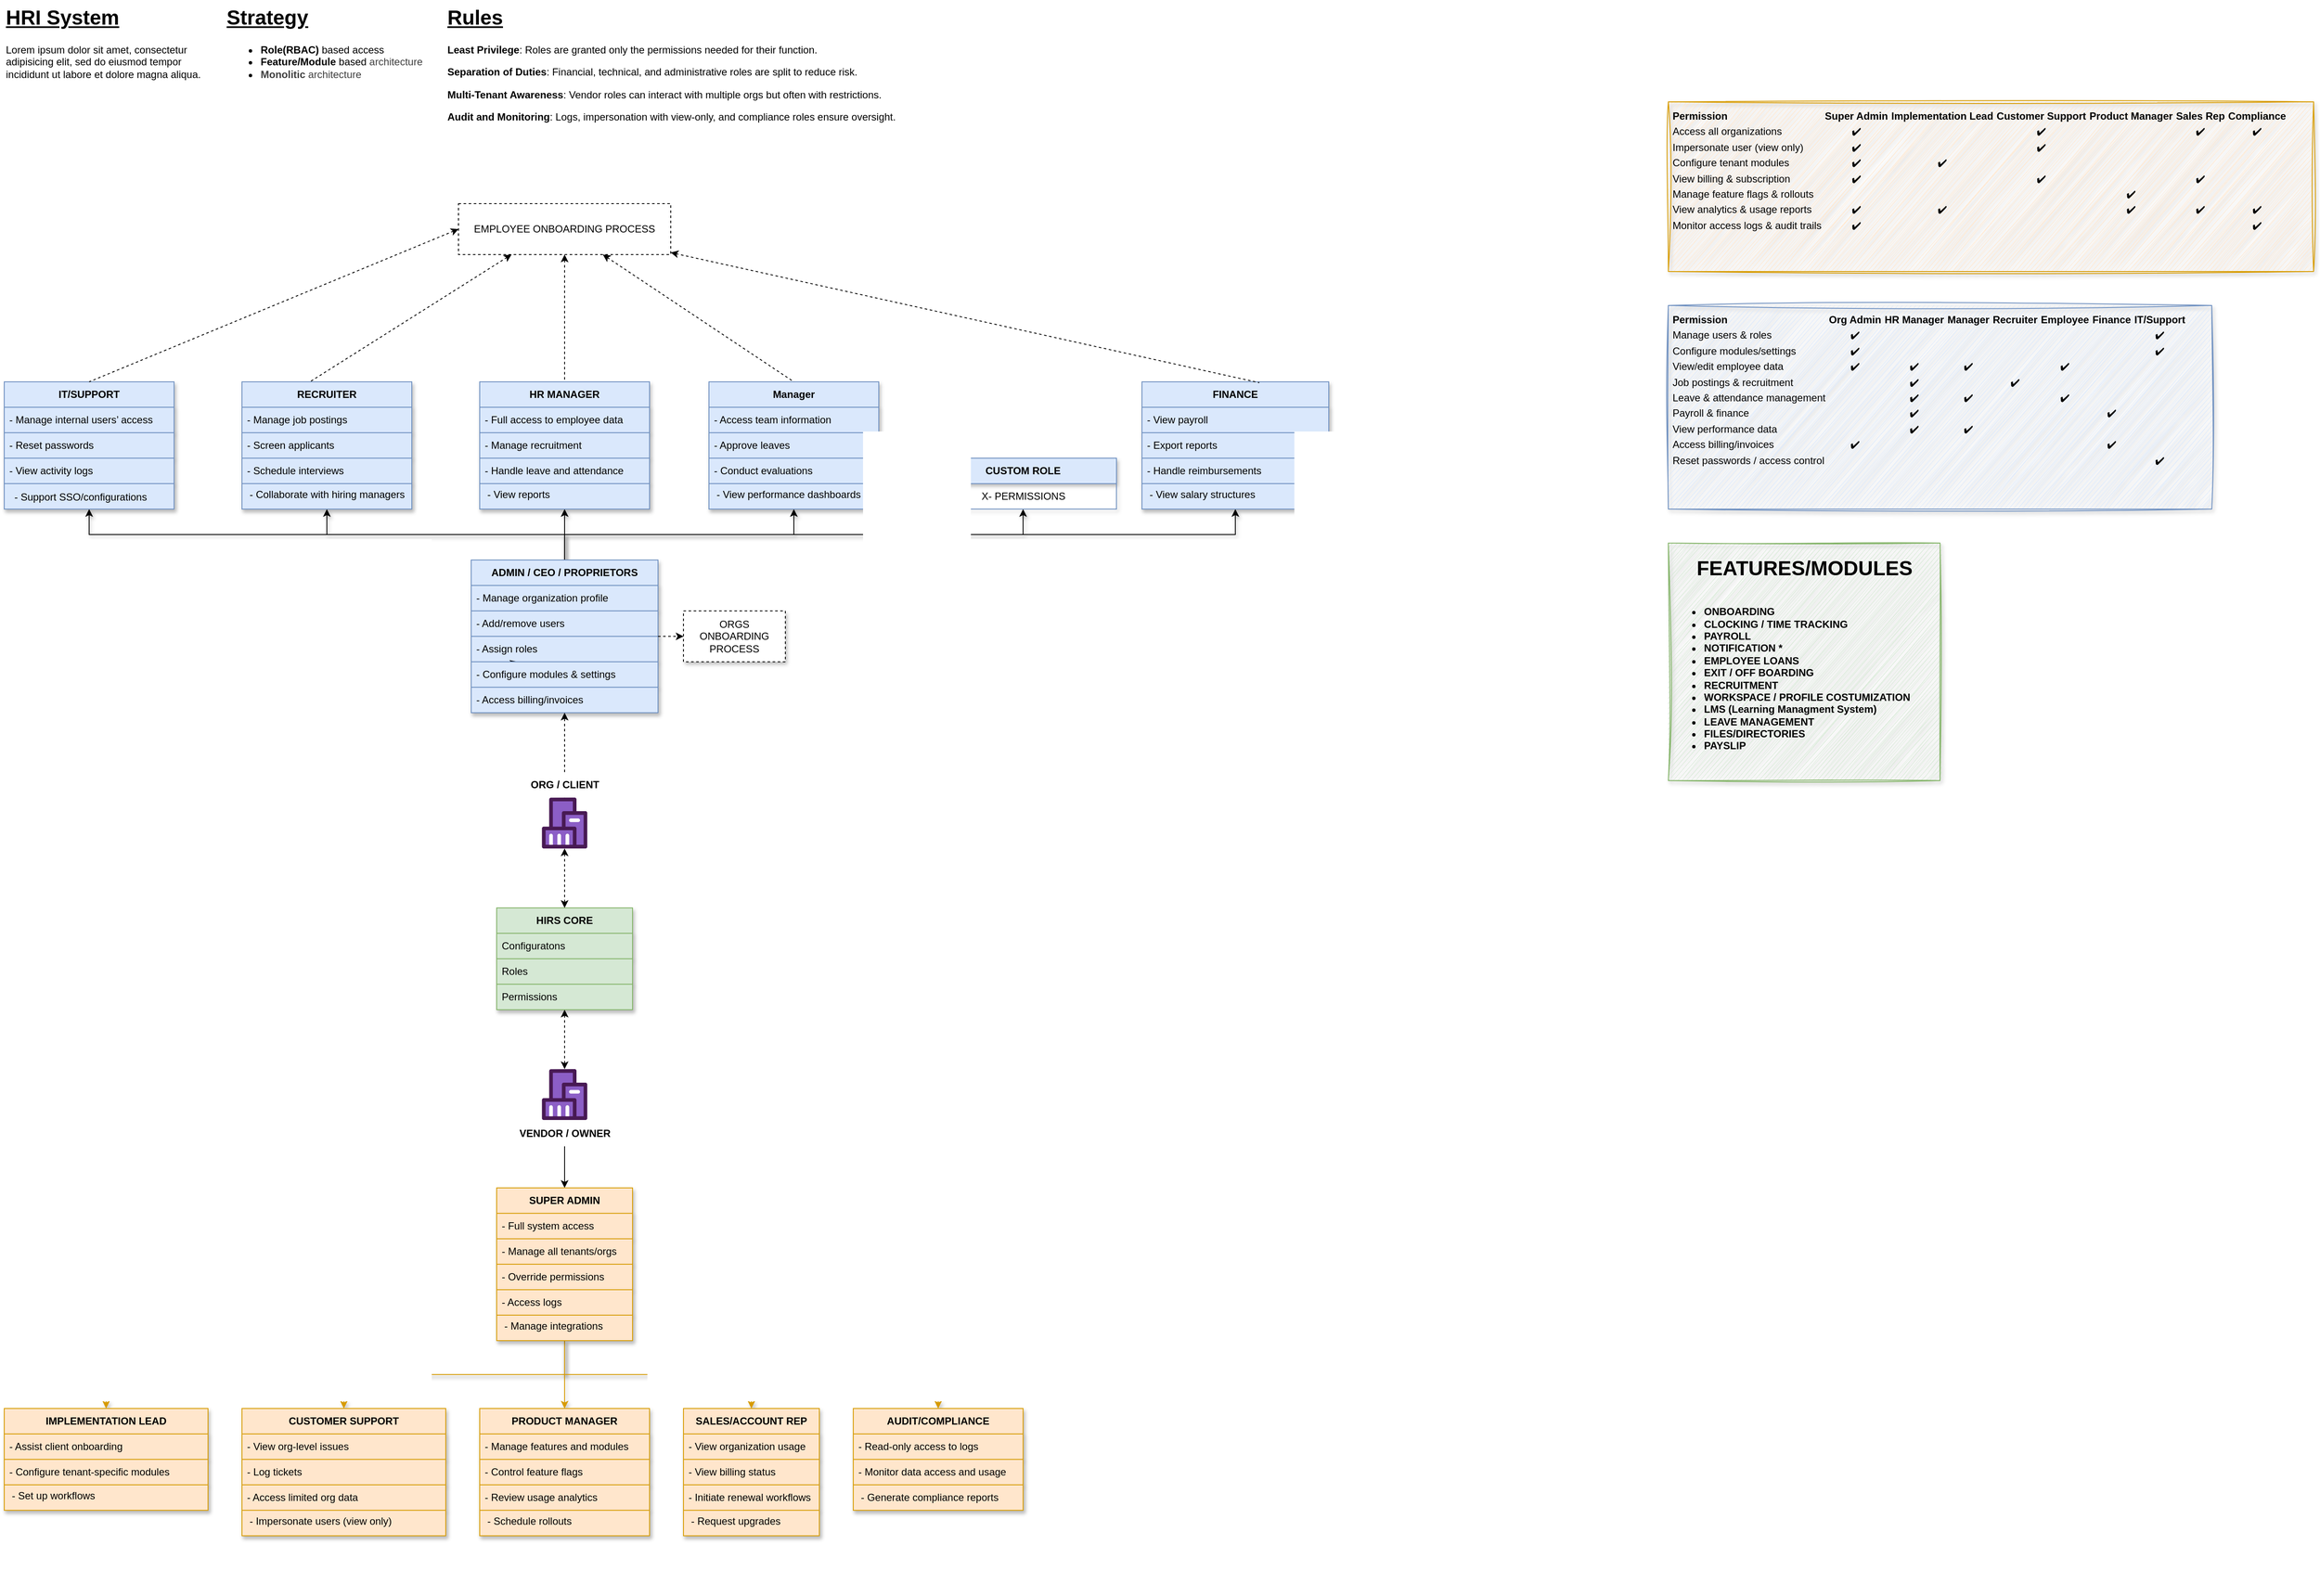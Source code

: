 <mxfile pages="2">
    <diagram name="Organogram" id="uWeigdrOckjfOTDfEyCn">
        <mxGraphModel dx="1733" dy="974" grid="1" gridSize="10" guides="1" tooltips="1" connect="1" arrows="1" fold="1" page="1" pageScale="1" pageWidth="1440" pageHeight="900" math="0" shadow="0">
            <root>
                <mxCell id="0"/>
                <mxCell id="1" parent="0"/>
                <mxCell id="49" value="&lt;h1 style=&quot;margin-top: 0px;&quot;&gt;&lt;u&gt;HRI System&lt;/u&gt;&lt;/h1&gt;&lt;p&gt;Lorem ipsum dolor sit amet, consectetur adipisicing elit, sed do eiusmod tempor incididunt ut labore et dolore magna aliqua.&lt;/p&gt;" style="text;html=1;whiteSpace=wrap;overflow=hidden;rounded=0;" parent="1" vertex="1">
                    <mxGeometry x="40" y="40" width="240" height="120" as="geometry"/>
                </mxCell>
                <mxCell id="50" value="&lt;h1 style=&quot;margin-top: 0px;&quot;&gt;&lt;u&gt;Strategy&lt;/u&gt;&lt;/h1&gt;&lt;p&gt;&lt;/p&gt;&lt;ul&gt;&lt;li&gt;&lt;b&gt;Role(RBAC)&amp;nbsp;&lt;/b&gt;based access&lt;/li&gt;&lt;li&gt;&lt;b&gt;Feature/Module&amp;nbsp;&lt;/b&gt;based&amp;nbsp;&lt;span style=&quot;color: rgb(63, 63, 63);&quot;&gt;architecture&lt;/span&gt;&lt;/li&gt;&lt;li&gt;&lt;span style=&quot;color: rgb(63, 63, 63);&quot;&gt;&lt;b&gt;Monolitic&lt;/b&gt; architecture&lt;/span&gt;&lt;/li&gt;&lt;/ul&gt;&lt;p&gt;&lt;/p&gt;" style="text;html=1;whiteSpace=wrap;overflow=hidden;rounded=0;" parent="1" vertex="1">
                    <mxGeometry x="300" y="40" width="240" height="120" as="geometry"/>
                </mxCell>
                <mxCell id="218" value="&lt;table class=&quot;min-w-full&quot; data-start=&quot;2981&quot; data-end=&quot;4353&quot;&gt;&lt;thead data-start=&quot;2981&quot; data-end=&quot;3105&quot;&gt;&lt;tr data-start=&quot;2981&quot; data-end=&quot;3105&quot;&gt;&lt;th data-start=&quot;2981&quot; data-end=&quot;3023&quot;&gt;&lt;strong data-start=&quot;2983&quot; data-end=&quot;2997&quot;&gt;Permission&lt;/strong&gt;&lt;/th&gt;&lt;th data-start=&quot;3023&quot; data-end=&quot;3035&quot; style=&quot;text-align: center;&quot;&gt;Org Admin&lt;/th&gt;&lt;th data-start=&quot;3035&quot; data-end=&quot;3048&quot; style=&quot;text-align: center;&quot;&gt;HR Manager&lt;/th&gt;&lt;th data-start=&quot;3048&quot; data-end=&quot;3058&quot; style=&quot;text-align: center;&quot;&gt;Manager&lt;/th&gt;&lt;th data-start=&quot;3058&quot; data-end=&quot;3070&quot; style=&quot;text-align: center;&quot;&gt;Recruiter&lt;/th&gt;&lt;th data-start=&quot;3070&quot; data-end=&quot;3081&quot; style=&quot;text-align: center;&quot;&gt;Employee&lt;/th&gt;&lt;th data-start=&quot;3081&quot; data-end=&quot;3091&quot; style=&quot;text-align: center;&quot;&gt;Finance&lt;/th&gt;&lt;th data-start=&quot;3091&quot; data-end=&quot;3105&quot; style=&quot;text-align: center;&quot;&gt;IT/Support&lt;/th&gt;&lt;/tr&gt;&lt;/thead&gt;&lt;tbody data-start=&quot;3231&quot; data-end=&quot;4353&quot;&gt;&lt;tr data-start=&quot;3231&quot; data-end=&quot;3355&quot;&gt;&lt;td class=&quot;max-w-[calc(var(--thread-content-max-width)*2/3)]&quot; data-start=&quot;3231&quot; data-end=&quot;3273&quot;&gt;Manage users &amp;amp; roles&lt;/td&gt;&lt;td class=&quot;max-w-[calc(var(--thread-content-max-width)*2/3)]&quot; data-start=&quot;3273&quot; data-end=&quot;3285&quot; style=&quot;text-align: center;&quot;&gt;✔️&lt;/td&gt;&lt;td class=&quot;max-w-[calc(var(--thread-content-max-width)*2/3)]&quot; data-start=&quot;3285&quot; data-end=&quot;3298&quot; style=&quot;text-align: center;&quot;&gt;&lt;/td&gt;&lt;td class=&quot;max-w-[calc(var(--thread-content-max-width)*2/3)]&quot; data-start=&quot;3298&quot; data-end=&quot;3308&quot; style=&quot;text-align: center;&quot;&gt;&lt;/td&gt;&lt;td class=&quot;max-w-[calc(var(--thread-content-max-width)*2/3)]&quot; data-start=&quot;3308&quot; data-end=&quot;3320&quot; style=&quot;text-align: center;&quot;&gt;&lt;/td&gt;&lt;td class=&quot;max-w-[calc(var(--thread-content-max-width)*2/3)]&quot; data-start=&quot;3320&quot; data-end=&quot;3331&quot; style=&quot;text-align: center;&quot;&gt;&lt;/td&gt;&lt;td class=&quot;max-w-[calc(var(--thread-content-max-width)*2/3)]&quot; data-start=&quot;3331&quot; data-end=&quot;3341&quot; style=&quot;text-align: center;&quot;&gt;&lt;/td&gt;&lt;td class=&quot;max-w-[calc(var(--thread-content-max-width)*2/3)]&quot; data-start=&quot;3341&quot; data-end=&quot;3355&quot; style=&quot;text-align: center;&quot;&gt;✔️&lt;/td&gt;&lt;/tr&gt;&lt;tr data-start=&quot;3356&quot; data-end=&quot;3480&quot;&gt;&lt;td class=&quot;max-w-[calc(var(--thread-content-max-width)*2/3)]&quot; data-start=&quot;3356&quot; data-end=&quot;3398&quot;&gt;Configure modules/settings&lt;/td&gt;&lt;td class=&quot;max-w-[calc(var(--thread-content-max-width)*2/3)]&quot; data-start=&quot;3398&quot; data-end=&quot;3410&quot; style=&quot;text-align: center;&quot;&gt;✔️&lt;/td&gt;&lt;td class=&quot;max-w-[calc(var(--thread-content-max-width)*2/3)]&quot; data-start=&quot;3410&quot; data-end=&quot;3423&quot; style=&quot;text-align: center;&quot;&gt;&lt;/td&gt;&lt;td class=&quot;max-w-[calc(var(--thread-content-max-width)*2/3)]&quot; data-start=&quot;3423&quot; data-end=&quot;3433&quot; style=&quot;text-align: center;&quot;&gt;&lt;/td&gt;&lt;td class=&quot;max-w-[calc(var(--thread-content-max-width)*2/3)]&quot; data-start=&quot;3433&quot; data-end=&quot;3445&quot; style=&quot;text-align: center;&quot;&gt;&lt;/td&gt;&lt;td class=&quot;max-w-[calc(var(--thread-content-max-width)*2/3)]&quot; data-start=&quot;3445&quot; data-end=&quot;3456&quot; style=&quot;text-align: center;&quot;&gt;&lt;/td&gt;&lt;td class=&quot;max-w-[calc(var(--thread-content-max-width)*2/3)]&quot; data-start=&quot;3456&quot; data-end=&quot;3466&quot; style=&quot;text-align: center;&quot;&gt;&lt;/td&gt;&lt;td class=&quot;max-w-[calc(var(--thread-content-max-width)*2/3)]&quot; data-start=&quot;3466&quot; data-end=&quot;3480&quot; style=&quot;text-align: center;&quot;&gt;✔️&lt;/td&gt;&lt;/tr&gt;&lt;tr data-start=&quot;3481&quot; data-end=&quot;3605&quot;&gt;&lt;td class=&quot;max-w-[calc(var(--thread-content-max-width)*2/3)]&quot; data-start=&quot;3481&quot; data-end=&quot;3523&quot;&gt;View/edit employee data&lt;/td&gt;&lt;td class=&quot;max-w-[calc(var(--thread-content-max-width)*2/3)]&quot; data-start=&quot;3523&quot; data-end=&quot;3535&quot; style=&quot;text-align: center;&quot;&gt;✔️&lt;/td&gt;&lt;td class=&quot;max-w-[calc(var(--thread-content-max-width)*2/3)]&quot; data-start=&quot;3535&quot; data-end=&quot;3548&quot; style=&quot;text-align: center;&quot;&gt;✔️&lt;/td&gt;&lt;td class=&quot;max-w-[calc(var(--thread-content-max-width)*2/3)]&quot; data-start=&quot;3548&quot; data-end=&quot;3558&quot; style=&quot;text-align: center;&quot;&gt;✔️&lt;/td&gt;&lt;td class=&quot;max-w-[calc(var(--thread-content-max-width)*2/3)]&quot; data-start=&quot;3558&quot; data-end=&quot;3570&quot; style=&quot;text-align: center;&quot;&gt;&lt;/td&gt;&lt;td class=&quot;max-w-[calc(var(--thread-content-max-width)*2/3)]&quot; data-start=&quot;3570&quot; data-end=&quot;3581&quot; style=&quot;text-align: center;&quot;&gt;✔️&lt;/td&gt;&lt;td class=&quot;max-w-[calc(var(--thread-content-max-width)*2/3)]&quot; data-start=&quot;3581&quot; data-end=&quot;3591&quot; style=&quot;text-align: center;&quot;&gt;&lt;/td&gt;&lt;td class=&quot;max-w-[calc(var(--thread-content-max-width)*2/3)]&quot; data-start=&quot;3591&quot; data-end=&quot;3605&quot; style=&quot;text-align: center;&quot;&gt;&lt;/td&gt;&lt;/tr&gt;&lt;tr data-start=&quot;3606&quot; data-end=&quot;3730&quot;&gt;&lt;td class=&quot;max-w-[calc(var(--thread-content-max-width)*2/3)]&quot; data-start=&quot;3606&quot; data-end=&quot;3648&quot;&gt;Job postings &amp;amp; recruitment&lt;/td&gt;&lt;td class=&quot;max-w-[calc(var(--thread-content-max-width)*2/3)]&quot; data-start=&quot;3648&quot; data-end=&quot;3660&quot; style=&quot;text-align: center;&quot;&gt;&lt;/td&gt;&lt;td class=&quot;max-w-[calc(var(--thread-content-max-width)*2/3)]&quot; data-start=&quot;3660&quot; data-end=&quot;3673&quot; style=&quot;text-align: center;&quot;&gt;✔️&lt;/td&gt;&lt;td class=&quot;max-w-[calc(var(--thread-content-max-width)*2/3)]&quot; data-start=&quot;3673&quot; data-end=&quot;3683&quot; style=&quot;text-align: center;&quot;&gt;&lt;/td&gt;&lt;td class=&quot;max-w-[calc(var(--thread-content-max-width)*2/3)]&quot; data-start=&quot;3683&quot; data-end=&quot;3695&quot; style=&quot;text-align: center;&quot;&gt;✔️&lt;/td&gt;&lt;td class=&quot;max-w-[calc(var(--thread-content-max-width)*2/3)]&quot; data-start=&quot;3695&quot; data-end=&quot;3706&quot; style=&quot;text-align: center;&quot;&gt;&lt;/td&gt;&lt;td class=&quot;max-w-[calc(var(--thread-content-max-width)*2/3)]&quot; data-start=&quot;3706&quot; data-end=&quot;3716&quot; style=&quot;text-align: center;&quot;&gt;&lt;/td&gt;&lt;td class=&quot;max-w-[calc(var(--thread-content-max-width)*2/3)]&quot; data-start=&quot;3716&quot; data-end=&quot;3730&quot; style=&quot;text-align: center;&quot;&gt;&lt;/td&gt;&lt;/tr&gt;&lt;tr data-start=&quot;3731&quot; data-end=&quot;3855&quot;&gt;&lt;td class=&quot;max-w-[calc(var(--thread-content-max-width)*2/3)]&quot; data-start=&quot;3731&quot; data-end=&quot;3773&quot;&gt;Leave &amp;amp; attendance management&lt;/td&gt;&lt;td class=&quot;max-w-[calc(var(--thread-content-max-width)*2/3)]&quot; data-start=&quot;3773&quot; data-end=&quot;3785&quot; style=&quot;text-align: center;&quot;&gt;&lt;/td&gt;&lt;td class=&quot;max-w-[calc(var(--thread-content-max-width)*2/3)]&quot; data-start=&quot;3785&quot; data-end=&quot;3798&quot; style=&quot;text-align: center;&quot;&gt;✔️&lt;/td&gt;&lt;td class=&quot;max-w-[calc(var(--thread-content-max-width)*2/3)]&quot; data-start=&quot;3798&quot; data-end=&quot;3808&quot; style=&quot;text-align: center;&quot;&gt;✔️&lt;/td&gt;&lt;td class=&quot;max-w-[calc(var(--thread-content-max-width)*2/3)]&quot; data-start=&quot;3808&quot; data-end=&quot;3820&quot; style=&quot;text-align: center;&quot;&gt;&lt;/td&gt;&lt;td class=&quot;max-w-[calc(var(--thread-content-max-width)*2/3)]&quot; data-start=&quot;3820&quot; data-end=&quot;3831&quot; style=&quot;text-align: center;&quot;&gt;✔️&lt;/td&gt;&lt;td class=&quot;max-w-[calc(var(--thread-content-max-width)*2/3)]&quot; data-start=&quot;3831&quot; data-end=&quot;3841&quot; style=&quot;text-align: center;&quot;&gt;&lt;/td&gt;&lt;td class=&quot;max-w-[calc(var(--thread-content-max-width)*2/3)]&quot; data-start=&quot;3841&quot; data-end=&quot;3855&quot; style=&quot;text-align: center;&quot;&gt;&lt;/td&gt;&lt;/tr&gt;&lt;tr data-start=&quot;3856&quot; data-end=&quot;3979&quot;&gt;&lt;td class=&quot;max-w-[calc(var(--thread-content-max-width)*2/3)]&quot; data-start=&quot;3856&quot; data-end=&quot;3898&quot;&gt;Payroll &amp;amp; finance&lt;/td&gt;&lt;td class=&quot;max-w-[calc(var(--thread-content-max-width)*2/3)]&quot; data-start=&quot;3898&quot; data-end=&quot;3910&quot; style=&quot;text-align: center;&quot;&gt;&lt;/td&gt;&lt;td class=&quot;max-w-[calc(var(--thread-content-max-width)*2/3)]&quot; data-start=&quot;3910&quot; data-end=&quot;3923&quot; style=&quot;text-align: center;&quot;&gt;✔️&lt;/td&gt;&lt;td class=&quot;max-w-[calc(var(--thread-content-max-width)*2/3)]&quot; data-start=&quot;3923&quot; data-end=&quot;3933&quot; style=&quot;text-align: center;&quot;&gt;&lt;/td&gt;&lt;td class=&quot;max-w-[calc(var(--thread-content-max-width)*2/3)]&quot; data-start=&quot;3933&quot; data-end=&quot;3945&quot; style=&quot;text-align: center;&quot;&gt;&lt;/td&gt;&lt;td class=&quot;max-w-[calc(var(--thread-content-max-width)*2/3)]&quot; data-start=&quot;3945&quot; data-end=&quot;3956&quot; style=&quot;text-align: center;&quot;&gt;&lt;/td&gt;&lt;td class=&quot;max-w-[calc(var(--thread-content-max-width)*2/3)]&quot; data-start=&quot;3956&quot; data-end=&quot;3965&quot; style=&quot;text-align: center;&quot;&gt;✔️&lt;/td&gt;&lt;td class=&quot;max-w-[calc(var(--thread-content-max-width)*2/3)]&quot; data-start=&quot;3965&quot; data-end=&quot;3979&quot; style=&quot;text-align: center;&quot;&gt;&lt;/td&gt;&lt;/tr&gt;&lt;tr data-start=&quot;3980&quot; data-end=&quot;4104&quot;&gt;&lt;td class=&quot;max-w-[calc(var(--thread-content-max-width)*2/3)]&quot; data-start=&quot;3980&quot; data-end=&quot;4022&quot;&gt;View performance data&lt;/td&gt;&lt;td class=&quot;max-w-[calc(var(--thread-content-max-width)*2/3)]&quot; data-start=&quot;4022&quot; data-end=&quot;4034&quot; style=&quot;text-align: center;&quot;&gt;&lt;/td&gt;&lt;td class=&quot;max-w-[calc(var(--thread-content-max-width)*2/3)]&quot; data-start=&quot;4034&quot; data-end=&quot;4047&quot; style=&quot;text-align: center;&quot;&gt;✔️&lt;/td&gt;&lt;td class=&quot;max-w-[calc(var(--thread-content-max-width)*2/3)]&quot; data-start=&quot;4047&quot; data-end=&quot;4057&quot; style=&quot;text-align: center;&quot;&gt;✔️&lt;/td&gt;&lt;td class=&quot;max-w-[calc(var(--thread-content-max-width)*2/3)]&quot; data-start=&quot;4057&quot; data-end=&quot;4069&quot; style=&quot;text-align: center;&quot;&gt;&lt;/td&gt;&lt;td class=&quot;max-w-[calc(var(--thread-content-max-width)*2/3)]&quot; data-start=&quot;4069&quot; data-end=&quot;4080&quot; style=&quot;text-align: center;&quot;&gt;&lt;/td&gt;&lt;td class=&quot;max-w-[calc(var(--thread-content-max-width)*2/3)]&quot; data-start=&quot;4080&quot; data-end=&quot;4090&quot; style=&quot;text-align: center;&quot;&gt;&lt;/td&gt;&lt;td class=&quot;max-w-[calc(var(--thread-content-max-width)*2/3)]&quot; data-start=&quot;4090&quot; data-end=&quot;4104&quot; style=&quot;text-align: center;&quot;&gt;&lt;/td&gt;&lt;/tr&gt;&lt;tr data-start=&quot;4105&quot; data-end=&quot;4228&quot;&gt;&lt;td class=&quot;max-w-[calc(var(--thread-content-max-width)*2/3)]&quot; data-start=&quot;4105&quot; data-end=&quot;4147&quot;&gt;Access billing/invoices&lt;/td&gt;&lt;td class=&quot;max-w-[calc(var(--thread-content-max-width)*2/3)]&quot; data-start=&quot;4147&quot; data-end=&quot;4159&quot; style=&quot;text-align: center;&quot;&gt;✔️&lt;/td&gt;&lt;td class=&quot;max-w-[calc(var(--thread-content-max-width)*2/3)]&quot; data-start=&quot;4159&quot; data-end=&quot;4172&quot; style=&quot;text-align: center;&quot;&gt;&lt;/td&gt;&lt;td class=&quot;max-w-[calc(var(--thread-content-max-width)*2/3)]&quot; data-start=&quot;4172&quot; data-end=&quot;4182&quot; style=&quot;text-align: center;&quot;&gt;&lt;/td&gt;&lt;td class=&quot;max-w-[calc(var(--thread-content-max-width)*2/3)]&quot; data-start=&quot;4182&quot; data-end=&quot;4194&quot; style=&quot;text-align: center;&quot;&gt;&lt;/td&gt;&lt;td class=&quot;max-w-[calc(var(--thread-content-max-width)*2/3)]&quot; data-start=&quot;4194&quot; data-end=&quot;4205&quot; style=&quot;text-align: center;&quot;&gt;&lt;/td&gt;&lt;td class=&quot;max-w-[calc(var(--thread-content-max-width)*2/3)]&quot; data-start=&quot;4205&quot; data-end=&quot;4214&quot; style=&quot;text-align: center;&quot;&gt;✔️&lt;/td&gt;&lt;td class=&quot;max-w-[calc(var(--thread-content-max-width)*2/3)]&quot; data-start=&quot;4214&quot; data-end=&quot;4228&quot; style=&quot;text-align: center;&quot;&gt;&lt;/td&gt;&lt;/tr&gt;&lt;tr data-start=&quot;4229&quot; data-end=&quot;4353&quot;&gt;&lt;td class=&quot;max-w-[calc(var(--thread-content-max-width)*2/3)]&quot; data-start=&quot;4229&quot; data-end=&quot;4271&quot;&gt;Reset passwords / access control&lt;/td&gt;&lt;td class=&quot;max-w-[calc(var(--thread-content-max-width)*2/3)]&quot; data-start=&quot;4271&quot; data-end=&quot;4283&quot; style=&quot;text-align: center;&quot;&gt;&lt;/td&gt;&lt;td class=&quot;max-w-[calc(var(--thread-content-max-width)*2/3)]&quot; data-start=&quot;4283&quot; data-end=&quot;4296&quot; style=&quot;text-align: center;&quot;&gt;&lt;/td&gt;&lt;td class=&quot;max-w-[calc(var(--thread-content-max-width)*2/3)]&quot; data-start=&quot;4296&quot; data-end=&quot;4306&quot; style=&quot;text-align: center;&quot;&gt;&lt;/td&gt;&lt;td class=&quot;max-w-[calc(var(--thread-content-max-width)*2/3)]&quot; data-start=&quot;4306&quot; data-end=&quot;4318&quot; style=&quot;text-align: center;&quot;&gt;&lt;/td&gt;&lt;td class=&quot;max-w-[calc(var(--thread-content-max-width)*2/3)]&quot; data-start=&quot;4318&quot; data-end=&quot;4329&quot; style=&quot;text-align: center;&quot;&gt;&lt;/td&gt;&lt;td class=&quot;max-w-[calc(var(--thread-content-max-width)*2/3)]&quot; data-start=&quot;4329&quot; data-end=&quot;4339&quot; style=&quot;text-align: center;&quot;&gt;&lt;/td&gt;&lt;td class=&quot;max-w-[calc(var(--thread-content-max-width)*2/3)]&quot; data-start=&quot;4339&quot; data-end=&quot;4353&quot; style=&quot;text-align: center;&quot;&gt;✔️&lt;/td&gt;&lt;/tr&gt;&lt;/tbody&gt;&lt;/table&gt;" style="text;whiteSpace=wrap;html=1;fillColor=#dae8fc;strokeColor=#6c8ebf;rounded=0;glass=0;sketch=1;curveFitting=1;jiggle=2;shadow=1;" parent="1" vertex="1">
                    <mxGeometry x="2000" y="400" width="640" height="240" as="geometry"/>
                </mxCell>
                <mxCell id="219" value="&lt;table class=&quot;min-w-full&quot; data-start=&quot;4381&quot; data-end=&quot;5655&quot;&gt;&lt;thead data-start=&quot;4381&quot; data-end=&quot;4522&quot;&gt;&lt;tr data-start=&quot;4381&quot; data-end=&quot;4522&quot;&gt;&lt;th data-start=&quot;4381&quot; data-end=&quot;4423&quot;&gt;&lt;strong data-start=&quot;4383&quot; data-end=&quot;4397&quot;&gt;Permission&lt;/strong&gt;&lt;/th&gt;&lt;th data-start=&quot;4423&quot; data-end=&quot;4437&quot; style=&quot;text-align: center;&quot;&gt;Super Admin&lt;/th&gt;&lt;th data-start=&quot;4437&quot; data-end=&quot;4459&quot; style=&quot;text-align: center;&quot;&gt;Implementation Lead&lt;/th&gt;&lt;th data-start=&quot;4459&quot; data-end=&quot;4478&quot; style=&quot;text-align: center;&quot;&gt;Customer Support&lt;/th&gt;&lt;th data-start=&quot;4478&quot; data-end=&quot;4496&quot; style=&quot;text-align: center;&quot;&gt;Product Manager&lt;/th&gt;&lt;th data-start=&quot;4496&quot; data-end=&quot;4508&quot; style=&quot;text-align: center;&quot;&gt;Sales Rep&lt;/th&gt;&lt;th data-start=&quot;4508&quot; data-end=&quot;4522&quot; style=&quot;text-align: center;&quot;&gt;Compliance&lt;/th&gt;&lt;/tr&gt;&lt;/thead&gt;&lt;tbody data-start=&quot;4665&quot; data-end=&quot;5655&quot;&gt;&lt;tr data-start=&quot;4665&quot; data-end=&quot;4806&quot;&gt;&lt;td class=&quot;max-w-[calc(var(--thread-content-max-width)*2/3)]&quot; data-start=&quot;4665&quot; data-end=&quot;4707&quot;&gt;Access all organizations&lt;/td&gt;&lt;td class=&quot;max-w-[calc(var(--thread-content-max-width)*2/3)]&quot; data-start=&quot;4707&quot; data-end=&quot;4721&quot; style=&quot;text-align: center;&quot;&gt;✔️&lt;/td&gt;&lt;td class=&quot;max-w-[calc(var(--thread-content-max-width)*2/3)]&quot; data-start=&quot;4721&quot; data-end=&quot;4743&quot; style=&quot;text-align: center;&quot;&gt;&lt;/td&gt;&lt;td class=&quot;max-w-[calc(var(--thread-content-max-width)*2/3)]&quot; data-start=&quot;4743&quot; data-end=&quot;4762&quot; style=&quot;text-align: center;&quot;&gt;✔️&lt;/td&gt;&lt;td class=&quot;max-w-[calc(var(--thread-content-max-width)*2/3)]&quot; data-start=&quot;4762&quot; data-end=&quot;4781&quot; style=&quot;text-align: center;&quot;&gt;&lt;/td&gt;&lt;td class=&quot;max-w-[calc(var(--thread-content-max-width)*2/3)]&quot; data-start=&quot;4781&quot; data-end=&quot;4792&quot; style=&quot;text-align: center;&quot;&gt;✔️&lt;/td&gt;&lt;td class=&quot;max-w-[calc(var(--thread-content-max-width)*2/3)]&quot; data-start=&quot;4792&quot; data-end=&quot;4806&quot; style=&quot;text-align: center;&quot;&gt;✔️&lt;/td&gt;&lt;/tr&gt;&lt;tr data-start=&quot;4807&quot; data-end=&quot;4947&quot;&gt;&lt;td class=&quot;max-w-[calc(var(--thread-content-max-width)*2/3)]&quot; data-start=&quot;4807&quot; data-end=&quot;4848&quot;&gt;Impersonate user (view only)&lt;/td&gt;&lt;td class=&quot;max-w-[calc(var(--thread-content-max-width)*2/3)]&quot; data-start=&quot;4848&quot; data-end=&quot;4862&quot; style=&quot;text-align: center;&quot;&gt;✔️&lt;/td&gt;&lt;td class=&quot;max-w-[calc(var(--thread-content-max-width)*2/3)]&quot; data-start=&quot;4862&quot; data-end=&quot;4884&quot; style=&quot;text-align: center;&quot;&gt;&lt;/td&gt;&lt;td class=&quot;max-w-[calc(var(--thread-content-max-width)*2/3)]&quot; data-start=&quot;4884&quot; data-end=&quot;4903&quot; style=&quot;text-align: center;&quot;&gt;✔️&lt;/td&gt;&lt;td class=&quot;max-w-[calc(var(--thread-content-max-width)*2/3)]&quot; data-start=&quot;4903&quot; data-end=&quot;4922&quot; style=&quot;text-align: center;&quot;&gt;&lt;/td&gt;&lt;td class=&quot;max-w-[calc(var(--thread-content-max-width)*2/3)]&quot; data-start=&quot;4922&quot; data-end=&quot;4933&quot; style=&quot;text-align: center;&quot;&gt;&lt;/td&gt;&lt;td class=&quot;max-w-[calc(var(--thread-content-max-width)*2/3)]&quot; data-start=&quot;4933&quot; data-end=&quot;4947&quot; style=&quot;text-align: center;&quot;&gt;&lt;/td&gt;&lt;/tr&gt;&lt;tr data-start=&quot;4948&quot; data-end=&quot;5088&quot;&gt;&lt;td class=&quot;max-w-[calc(var(--thread-content-max-width)*2/3)]&quot; data-start=&quot;4948&quot; data-end=&quot;4990&quot;&gt;Configure tenant modules&lt;/td&gt;&lt;td class=&quot;max-w-[calc(var(--thread-content-max-width)*2/3)]&quot; data-start=&quot;4990&quot; data-end=&quot;5004&quot; style=&quot;text-align: center;&quot;&gt;✔️&lt;/td&gt;&lt;td class=&quot;max-w-[calc(var(--thread-content-max-width)*2/3)]&quot; data-start=&quot;5004&quot; data-end=&quot;5025&quot; style=&quot;text-align: center;&quot;&gt;✔️&lt;/td&gt;&lt;td class=&quot;max-w-[calc(var(--thread-content-max-width)*2/3)]&quot; data-start=&quot;5025&quot; data-end=&quot;5044&quot; style=&quot;text-align: center;&quot;&gt;&lt;/td&gt;&lt;td class=&quot;max-w-[calc(var(--thread-content-max-width)*2/3)]&quot; data-start=&quot;5044&quot; data-end=&quot;5063&quot; style=&quot;text-align: center;&quot;&gt;&lt;/td&gt;&lt;td class=&quot;max-w-[calc(var(--thread-content-max-width)*2/3)]&quot; data-start=&quot;5063&quot; data-end=&quot;5074&quot; style=&quot;text-align: center;&quot;&gt;&lt;/td&gt;&lt;td class=&quot;max-w-[calc(var(--thread-content-max-width)*2/3)]&quot; data-start=&quot;5074&quot; data-end=&quot;5088&quot; style=&quot;text-align: center;&quot;&gt;&lt;/td&gt;&lt;/tr&gt;&lt;tr data-start=&quot;5089&quot; data-end=&quot;5230&quot;&gt;&lt;td class=&quot;max-w-[calc(var(--thread-content-max-width)*2/3)]&quot; data-start=&quot;5089&quot; data-end=&quot;5131&quot;&gt;View billing &amp;amp; subscription&lt;/td&gt;&lt;td class=&quot;max-w-[calc(var(--thread-content-max-width)*2/3)]&quot; data-start=&quot;5131&quot; data-end=&quot;5145&quot; style=&quot;text-align: center;&quot;&gt;✔️&lt;/td&gt;&lt;td class=&quot;max-w-[calc(var(--thread-content-max-width)*2/3)]&quot; data-start=&quot;5145&quot; data-end=&quot;5167&quot; style=&quot;text-align: center;&quot;&gt;&lt;/td&gt;&lt;td class=&quot;max-w-[calc(var(--thread-content-max-width)*2/3)]&quot; data-start=&quot;5167&quot; data-end=&quot;5186&quot; style=&quot;text-align: center;&quot;&gt;✔️&lt;/td&gt;&lt;td class=&quot;max-w-[calc(var(--thread-content-max-width)*2/3)]&quot; data-start=&quot;5186&quot; data-end=&quot;5205&quot; style=&quot;text-align: center;&quot;&gt;&lt;/td&gt;&lt;td class=&quot;max-w-[calc(var(--thread-content-max-width)*2/3)]&quot; data-start=&quot;5205&quot; data-end=&quot;5216&quot; style=&quot;text-align: center;&quot;&gt;✔️&lt;/td&gt;&lt;td class=&quot;max-w-[calc(var(--thread-content-max-width)*2/3)]&quot; data-start=&quot;5216&quot; data-end=&quot;5230&quot; style=&quot;text-align: center;&quot;&gt;&lt;/td&gt;&lt;/tr&gt;&lt;tr data-start=&quot;5231&quot; data-end=&quot;5372&quot;&gt;&lt;td class=&quot;max-w-[calc(var(--thread-content-max-width)*2/3)]&quot; data-start=&quot;5231&quot; data-end=&quot;5273&quot;&gt;Manage feature flags &amp;amp; rollouts&lt;/td&gt;&lt;td class=&quot;max-w-[calc(var(--thread-content-max-width)*2/3)]&quot; data-start=&quot;5273&quot; data-end=&quot;5287&quot; style=&quot;text-align: center;&quot;&gt;&lt;/td&gt;&lt;td class=&quot;max-w-[calc(var(--thread-content-max-width)*2/3)]&quot; data-start=&quot;5287&quot; data-end=&quot;5309&quot; style=&quot;text-align: center;&quot;&gt;&lt;/td&gt;&lt;td class=&quot;max-w-[calc(var(--thread-content-max-width)*2/3)]&quot; data-start=&quot;5309&quot; data-end=&quot;5328&quot; style=&quot;text-align: center;&quot;&gt;&lt;/td&gt;&lt;td class=&quot;max-w-[calc(var(--thread-content-max-width)*2/3)]&quot; data-start=&quot;5328&quot; data-end=&quot;5347&quot; style=&quot;text-align: center;&quot;&gt;✔️&lt;/td&gt;&lt;td class=&quot;max-w-[calc(var(--thread-content-max-width)*2/3)]&quot; data-start=&quot;5347&quot; data-end=&quot;5358&quot; style=&quot;text-align: center;&quot;&gt;&lt;/td&gt;&lt;td class=&quot;max-w-[calc(var(--thread-content-max-width)*2/3)]&quot; data-start=&quot;5358&quot; data-end=&quot;5372&quot; style=&quot;text-align: center;&quot;&gt;&lt;/td&gt;&lt;/tr&gt;&lt;tr data-start=&quot;5373&quot; data-end=&quot;5513&quot;&gt;&lt;td class=&quot;max-w-[calc(var(--thread-content-max-width)*2/3)]&quot; data-start=&quot;5373&quot; data-end=&quot;5415&quot;&gt;View analytics &amp;amp; usage reports&lt;/td&gt;&lt;td class=&quot;max-w-[calc(var(--thread-content-max-width)*2/3)]&quot; data-start=&quot;5415&quot; data-end=&quot;5429&quot; style=&quot;text-align: center;&quot;&gt;✔️&lt;/td&gt;&lt;td class=&quot;max-w-[calc(var(--thread-content-max-width)*2/3)]&quot; data-start=&quot;5429&quot; data-end=&quot;5450&quot; style=&quot;text-align: center;&quot;&gt;✔️&lt;/td&gt;&lt;td class=&quot;max-w-[calc(var(--thread-content-max-width)*2/3)]&quot; data-start=&quot;5450&quot; data-end=&quot;5469&quot; style=&quot;text-align: center;&quot;&gt;&lt;/td&gt;&lt;td class=&quot;max-w-[calc(var(--thread-content-max-width)*2/3)]&quot; data-start=&quot;5469&quot; data-end=&quot;5488&quot; style=&quot;text-align: center;&quot;&gt;✔️&lt;/td&gt;&lt;td class=&quot;max-w-[calc(var(--thread-content-max-width)*2/3)]&quot; data-start=&quot;5488&quot; data-end=&quot;5499&quot; style=&quot;text-align: center;&quot;&gt;✔️&lt;/td&gt;&lt;td class=&quot;max-w-[calc(var(--thread-content-max-width)*2/3)]&quot; data-start=&quot;5499&quot; data-end=&quot;5513&quot; style=&quot;text-align: center;&quot;&gt;✔️&lt;/td&gt;&lt;/tr&gt;&lt;tr data-start=&quot;5514&quot; data-end=&quot;5655&quot;&gt;&lt;td class=&quot;max-w-[calc(var(--thread-content-max-width)*2/3)]&quot; data-start=&quot;5514&quot; data-end=&quot;5556&quot;&gt;Monitor access logs &amp;amp; audit trails&lt;/td&gt;&lt;td class=&quot;max-w-[calc(var(--thread-content-max-width)*2/3)]&quot; data-start=&quot;5556&quot; data-end=&quot;5570&quot; style=&quot;text-align: center;&quot;&gt;✔️&lt;/td&gt;&lt;td class=&quot;max-w-[calc(var(--thread-content-max-width)*2/3)]&quot; data-start=&quot;5570&quot; data-end=&quot;5592&quot; style=&quot;text-align: center;&quot;&gt;&lt;/td&gt;&lt;td class=&quot;max-w-[calc(var(--thread-content-max-width)*2/3)]&quot; data-start=&quot;5592&quot; data-end=&quot;5611&quot; style=&quot;text-align: center;&quot;&gt;&lt;/td&gt;&lt;td class=&quot;max-w-[calc(var(--thread-content-max-width)*2/3)]&quot; data-start=&quot;5611&quot; data-end=&quot;5630&quot; style=&quot;text-align: center;&quot;&gt;&lt;/td&gt;&lt;td class=&quot;max-w-[calc(var(--thread-content-max-width)*2/3)]&quot; data-start=&quot;5630&quot; data-end=&quot;5641&quot; style=&quot;text-align: center;&quot;&gt;&lt;/td&gt;&lt;td class=&quot;max-w-[calc(var(--thread-content-max-width)*2/3)]&quot; data-start=&quot;5641&quot; data-end=&quot;5655&quot; style=&quot;text-align: center;&quot;&gt;✔️&lt;/td&gt;&lt;/tr&gt;&lt;/tbody&gt;&lt;/table&gt;" style="text;whiteSpace=wrap;html=1;fillColor=#ffe6cc;strokeColor=#d79b00;sketch=1;curveFitting=1;jiggle=2;shadow=1;" parent="1" vertex="1">
                    <mxGeometry x="2000" y="160" width="760" height="200" as="geometry"/>
                </mxCell>
                <mxCell id="224" value="&lt;h1 style=&quot;margin-top: 0px;&quot;&gt;&lt;u style=&quot;&quot;&gt;Rules&lt;/u&gt;&lt;/h1&gt;&lt;p&gt;&lt;strong data-end=&quot;5717&quot; data-start=&quot;5698&quot;&gt;Least Privilege&lt;/strong&gt;: Roles are granted only the permissions needed for their function.&lt;/p&gt;&lt;p&gt;&lt;strong data-end=&quot;5811&quot; data-start=&quot;5787&quot;&gt;Separation of Duties&lt;/strong&gt;: Financial, technical, and administrative roles are split to reduce risk.&lt;/p&gt;&lt;p&gt;&lt;strong data-end=&quot;5914&quot; data-start=&quot;5888&quot;&gt;Multi-Tenant Awareness&lt;/strong&gt;: Vendor roles can interact with multiple orgs but often with restrictions.&lt;/p&gt;&lt;p&gt;&lt;strong data-end=&quot;6016&quot; data-start=&quot;5992&quot;&gt;Audit and Monitoring&lt;/strong&gt;: Logs, impersonation with view-only, and compliance roles ensure oversight.&lt;/p&gt;" style="text;html=1;whiteSpace=wrap;overflow=hidden;rounded=0;" parent="1" vertex="1">
                    <mxGeometry x="560" y="40" width="640" height="170" as="geometry"/>
                </mxCell>
                <mxCell id="226" value="" style="group;" parent="1" vertex="1" connectable="0">
                    <mxGeometry x="40" y="490" width="1560" height="1430" as="geometry"/>
                </mxCell>
                <mxCell id="64" value="" style="edgeStyle=none;html=1;rounded=0;curved=0;dashed=1;startArrow=classic;startFill=1;" parent="226" source="51" target="112" edge="1">
                    <mxGeometry relative="1" as="geometry">
                        <mxPoint x="660" y="780" as="targetPoint"/>
                    </mxGeometry>
                </mxCell>
                <mxCell id="51" value="&lt;b&gt;HIRS CORE&lt;/b&gt;" style="swimlane;fontStyle=0;childLayout=stackLayout;horizontal=1;startSize=30;horizontalStack=0;resizeParent=1;resizeParentMax=0;resizeLast=0;collapsible=1;marginBottom=0;whiteSpace=wrap;html=1;fillColor=#d5e8d4;strokeColor=#82b366;shadow=1;rounded=0;" parent="226" vertex="1">
                    <mxGeometry x="580" y="620" width="160" height="120" as="geometry">
                        <mxRectangle x="580" y="200" width="110" height="30" as="alternateBounds"/>
                    </mxGeometry>
                </mxCell>
                <mxCell id="52" value="Configuratons" style="text;strokeColor=#82b366;fillColor=#d5e8d4;align=left;verticalAlign=middle;spacingLeft=4;spacingRight=4;overflow=hidden;points=[[0,0.5],[1,0.5]];portConstraint=eastwest;rotatable=0;whiteSpace=wrap;html=1;shadow=1;rounded=0;" parent="51" vertex="1">
                    <mxGeometry y="30" width="160" height="30" as="geometry"/>
                </mxCell>
                <mxCell id="53" value="Roles" style="text;strokeColor=#82b366;fillColor=#d5e8d4;align=left;verticalAlign=middle;spacingLeft=4;spacingRight=4;overflow=hidden;points=[[0,0.5],[1,0.5]];portConstraint=eastwest;rotatable=0;whiteSpace=wrap;html=1;shadow=1;rounded=0;" parent="51" vertex="1">
                    <mxGeometry y="60" width="160" height="30" as="geometry"/>
                </mxCell>
                <mxCell id="54" value="Permissions" style="text;strokeColor=#82b366;fillColor=#d5e8d4;align=left;verticalAlign=middle;spacingLeft=4;spacingRight=4;overflow=hidden;points=[[0,0.5],[1,0.5]];portConstraint=eastwest;rotatable=0;whiteSpace=wrap;html=1;shadow=1;rounded=0;" parent="51" vertex="1">
                    <mxGeometry y="90" width="160" height="30" as="geometry"/>
                </mxCell>
                <mxCell id="176" style="edgeStyle=elbowEdgeStyle;html=1;rounded=0;elbow=vertical;shadow=1;swimlaneLine=1;" parent="226" source="65" target="170" edge="1">
                    <mxGeometry relative="1" as="geometry"/>
                </mxCell>
                <mxCell id="179" style="edgeStyle=elbowEdgeStyle;html=1;rounded=0;elbow=vertical;shadow=1;swimlaneLine=1;" parent="226" source="65" target="162" edge="1">
                    <mxGeometry relative="1" as="geometry"/>
                </mxCell>
                <mxCell id="180" style="edgeStyle=elbowEdgeStyle;html=1;rounded=0;elbow=vertical;shadow=1;swimlaneLine=1;" parent="226" source="65" target="86" edge="1">
                    <mxGeometry relative="1" as="geometry"/>
                </mxCell>
                <mxCell id="183" style="edgeStyle=elbowEdgeStyle;html=1;rounded=0;elbow=vertical;shadow=1;swimlaneLine=1;" parent="226" source="65" target="75" edge="1">
                    <mxGeometry relative="1" as="geometry"/>
                </mxCell>
                <mxCell id="184" style="edgeStyle=elbowEdgeStyle;html=1;rounded=0;shadow=1;swimlaneLine=1;" parent="226" source="65" target="81" edge="1">
                    <mxGeometry relative="1" as="geometry"/>
                </mxCell>
                <mxCell id="185" style="edgeStyle=elbowEdgeStyle;html=1;rounded=0;elbow=vertical;shadow=1;swimlaneLine=1;" parent="226" source="65" target="154" edge="1">
                    <mxGeometry relative="1" as="geometry"/>
                </mxCell>
                <mxCell id="65" value="&lt;b&gt;ADMIN / CEO / PROPRIETORS&lt;/b&gt;" style="swimlane;fontStyle=0;childLayout=stackLayout;horizontal=1;startSize=30;horizontalStack=0;resizeParent=1;resizeParentMax=0;resizeLast=0;collapsible=1;marginBottom=0;whiteSpace=wrap;html=1;fillColor=#dae8fc;strokeColor=#6c8ebf;shadow=1;swimlaneLine=1;" parent="226" vertex="1">
                    <mxGeometry x="550" y="210" width="220" height="180" as="geometry">
                        <mxRectangle x="580" y="160" width="110" height="30" as="alternateBounds"/>
                    </mxGeometry>
                </mxCell>
                <mxCell id="66" value="- Manage organization profile&amp;nbsp;" style="text;strokeColor=#6c8ebf;fillColor=#dae8fc;align=left;verticalAlign=middle;spacingLeft=4;spacingRight=4;overflow=hidden;points=[[0,0.5],[1,0.5]];portConstraint=eastwest;rotatable=0;whiteSpace=wrap;html=1;shadow=1;swimlaneLine=1;" parent="65" vertex="1">
                    <mxGeometry y="30" width="220" height="30" as="geometry"/>
                </mxCell>
                <mxCell id="67" value="- Add/remove users&amp;nbsp;" style="text;strokeColor=#6c8ebf;fillColor=#dae8fc;align=left;verticalAlign=middle;spacingLeft=4;spacingRight=4;overflow=hidden;points=[[0,0.5],[1,0.5]];portConstraint=eastwest;rotatable=0;whiteSpace=wrap;html=1;shadow=1;swimlaneLine=1;" parent="65" vertex="1">
                    <mxGeometry y="60" width="220" height="30" as="geometry"/>
                </mxCell>
                <mxCell id="68" value="- Assign roles&amp;nbsp;" style="text;strokeColor=#6c8ebf;fillColor=#dae8fc;align=left;verticalAlign=middle;spacingLeft=4;spacingRight=4;overflow=hidden;points=[[0,0.5],[1,0.5]];portConstraint=eastwest;rotatable=0;whiteSpace=wrap;html=1;shadow=1;swimlaneLine=1;" parent="65" vertex="1">
                    <mxGeometry y="90" width="220" height="30" as="geometry"/>
                </mxCell>
                <mxCell id="231" style="edgeStyle=none;html=1;exitX=0;exitY=0.5;exitDx=0;exitDy=0;" parent="65" source="142" target="68" edge="1">
                    <mxGeometry relative="1" as="geometry"/>
                </mxCell>
                <mxCell id="142" value="- Configure modules &amp;amp; settings&amp;nbsp;" style="text;strokeColor=#6c8ebf;fillColor=#dae8fc;align=left;verticalAlign=middle;spacingLeft=4;spacingRight=4;overflow=hidden;points=[[0,0.5],[1,0.5]];portConstraint=eastwest;rotatable=0;whiteSpace=wrap;html=1;shadow=1;swimlaneLine=1;" parent="65" vertex="1">
                    <mxGeometry y="120" width="220" height="30" as="geometry"/>
                </mxCell>
                <mxCell id="144" value="- Access billing/invoices" style="text;strokeColor=#6c8ebf;fillColor=#dae8fc;align=left;verticalAlign=middle;spacingLeft=4;spacingRight=4;overflow=hidden;points=[[0,0.5],[1,0.5]];portConstraint=eastwest;rotatable=0;whiteSpace=wrap;html=1;shadow=1;swimlaneLine=1;" parent="65" vertex="1">
                    <mxGeometry y="150" width="220" height="30" as="geometry"/>
                </mxCell>
                <mxCell id="75" value="&lt;b&gt;Manager&lt;/b&gt;" style="swimlane;fontStyle=0;childLayout=stackLayout;horizontal=1;startSize=30;horizontalStack=0;resizeParent=1;resizeParentMax=0;resizeLast=0;collapsible=1;marginBottom=0;whiteSpace=wrap;html=1;fillColor=#dae8fc;strokeColor=#6c8ebf;shadow=1;swimlaneLine=1;" parent="226" vertex="1">
                    <mxGeometry x="830" width="200" height="150" as="geometry">
                        <mxRectangle x="580" y="160" width="110" height="30" as="alternateBounds"/>
                    </mxGeometry>
                </mxCell>
                <mxCell id="76" value="- Access team information&amp;nbsp;" style="text;strokeColor=#6c8ebf;fillColor=#dae8fc;align=left;verticalAlign=middle;spacingLeft=4;spacingRight=4;overflow=hidden;points=[[0,0.5],[1,0.5]];portConstraint=eastwest;rotatable=0;whiteSpace=wrap;html=1;shadow=1;swimlaneLine=1;" parent="75" vertex="1">
                    <mxGeometry y="30" width="200" height="30" as="geometry"/>
                </mxCell>
                <mxCell id="77" value="- Approve leaves&amp;nbsp;" style="text;strokeColor=#6c8ebf;fillColor=#dae8fc;align=left;verticalAlign=middle;spacingLeft=4;spacingRight=4;overflow=hidden;points=[[0,0.5],[1,0.5]];portConstraint=eastwest;rotatable=0;whiteSpace=wrap;html=1;shadow=1;swimlaneLine=1;" parent="75" vertex="1">
                    <mxGeometry y="60" width="200" height="30" as="geometry"/>
                </mxCell>
                <mxCell id="78" value="- Conduct evaluations&amp;nbsp;" style="text;strokeColor=#6c8ebf;fillColor=#dae8fc;align=left;verticalAlign=middle;spacingLeft=4;spacingRight=4;overflow=hidden;points=[[0,0.5],[1,0.5]];portConstraint=eastwest;rotatable=0;whiteSpace=wrap;html=1;shadow=1;swimlaneLine=1;" parent="75" vertex="1">
                    <mxGeometry y="90" width="200" height="30" as="geometry"/>
                </mxCell>
                <mxCell id="149" value="&lt;table&gt;&lt;tbody&gt;&lt;tr data-end=&quot;1210&quot; data-start=&quot;1078&quot;&gt;&lt;td data-end=&quot;1210&quot; data-start=&quot;1097&quot; class=&quot;max-w-[calc(var(--thread-content-max-width)*2/3)] min-w-[calc(var(--thread-content-max-width)/2)]&quot;&gt;- View performance dashboards&lt;/td&gt;&lt;/tr&gt;&lt;/tbody&gt;&lt;/table&gt;&lt;table&gt;&lt;tbody&gt;&lt;tr data-end=&quot;1347&quot; data-start=&quot;1211&quot;&gt;&lt;td data-end=&quot;1230&quot; data-start=&quot;1211&quot; class=&quot;max-w-[calc(var(--thread-content-max-width)*2/3)]&quot;&gt;&lt;/td&gt;&lt;/tr&gt;&lt;/tbody&gt;&lt;/table&gt;" style="text;strokeColor=#6c8ebf;fillColor=#dae8fc;align=left;verticalAlign=middle;spacingLeft=4;spacingRight=4;overflow=hidden;points=[[0,0.5],[1,0.5]];portConstraint=eastwest;rotatable=0;whiteSpace=wrap;html=1;shadow=1;swimlaneLine=1;" parent="75" vertex="1">
                    <mxGeometry y="120" width="200" height="30" as="geometry"/>
                </mxCell>
                <mxCell id="81" value="&lt;b&gt;HR MANAGER&lt;/b&gt;" style="swimlane;fontStyle=0;childLayout=stackLayout;horizontal=1;startSize=30;horizontalStack=0;resizeParent=1;resizeParentMax=0;resizeLast=0;collapsible=1;marginBottom=0;whiteSpace=wrap;html=1;fillColor=#dae8fc;strokeColor=#6c8ebf;shadow=1;swimlaneLine=1;" parent="226" vertex="1">
                    <mxGeometry x="560" width="200" height="150" as="geometry">
                        <mxRectangle x="580" y="160" width="110" height="30" as="alternateBounds"/>
                    </mxGeometry>
                </mxCell>
                <mxCell id="82" value="- Full access to employee data&amp;nbsp;" style="text;strokeColor=#6c8ebf;fillColor=#dae8fc;align=left;verticalAlign=middle;spacingLeft=4;spacingRight=4;overflow=hidden;points=[[0,0.5],[1,0.5]];portConstraint=eastwest;rotatable=0;whiteSpace=wrap;html=1;shadow=1;swimlaneLine=1;" parent="81" vertex="1">
                    <mxGeometry y="30" width="200" height="30" as="geometry"/>
                </mxCell>
                <mxCell id="83" value="- Manage recruitment&amp;nbsp;" style="text;strokeColor=#6c8ebf;fillColor=#dae8fc;align=left;verticalAlign=middle;spacingLeft=4;spacingRight=4;overflow=hidden;points=[[0,0.5],[1,0.5]];portConstraint=eastwest;rotatable=0;whiteSpace=wrap;html=1;shadow=1;swimlaneLine=1;" parent="81" vertex="1">
                    <mxGeometry y="60" width="200" height="30" as="geometry"/>
                </mxCell>
                <mxCell id="84" value="- Handle leave and attendance&amp;nbsp;" style="text;strokeColor=#6c8ebf;fillColor=#dae8fc;align=left;verticalAlign=middle;spacingLeft=4;spacingRight=4;overflow=hidden;points=[[0,0.5],[1,0.5]];portConstraint=eastwest;rotatable=0;whiteSpace=wrap;html=1;shadow=1;swimlaneLine=1;" parent="81" vertex="1">
                    <mxGeometry y="90" width="200" height="30" as="geometry"/>
                </mxCell>
                <mxCell id="145" value="&lt;table&gt;&lt;tbody&gt;&lt;tr data-end=&quot;1077&quot; data-start=&quot;943&quot;&gt;&lt;td data-end=&quot;1077&quot; data-start=&quot;962&quot; class=&quot;max-w-[calc(var(--thread-content-max-width)*2/3)] min-w-[calc(var(--thread-content-max-width)/2)]&quot;&gt;- View reports&lt;/td&gt;&lt;/tr&gt;&lt;/tbody&gt;&lt;/table&gt;&lt;table&gt;&lt;tbody&gt;&lt;tr data-end=&quot;1210&quot; data-start=&quot;1078&quot;&gt;&lt;td data-end=&quot;1097&quot; data-start=&quot;1078&quot; class=&quot;max-w-[calc(var(--thread-content-max-width)*2/3)]&quot;&gt;&lt;/td&gt;&lt;/tr&gt;&lt;/tbody&gt;&lt;/table&gt;" style="text;strokeColor=#6c8ebf;fillColor=#dae8fc;align=left;verticalAlign=middle;spacingLeft=4;spacingRight=4;overflow=hidden;points=[[0,0.5],[1,0.5]];portConstraint=eastwest;rotatable=0;whiteSpace=wrap;html=1;shadow=1;swimlaneLine=1;" parent="81" vertex="1">
                    <mxGeometry y="120" width="200" height="30" as="geometry"/>
                </mxCell>
                <mxCell id="86" value="&lt;b&gt;RECRUITER&lt;/b&gt;" style="swimlane;fontStyle=0;childLayout=stackLayout;horizontal=1;startSize=30;horizontalStack=0;resizeParent=1;resizeParentMax=0;resizeLast=0;collapsible=1;marginBottom=0;whiteSpace=wrap;html=1;fillColor=#dae8fc;strokeColor=#6c8ebf;shadow=1;swimlaneLine=1;" parent="226" vertex="1">
                    <mxGeometry x="280" width="200" height="150" as="geometry">
                        <mxRectangle x="580" y="160" width="110" height="30" as="alternateBounds"/>
                    </mxGeometry>
                </mxCell>
                <mxCell id="87" value="- Manage job postings&amp;nbsp;" style="text;strokeColor=#6c8ebf;fillColor=#dae8fc;align=left;verticalAlign=middle;spacingLeft=4;spacingRight=4;overflow=hidden;points=[[0,0.5],[1,0.5]];portConstraint=eastwest;rotatable=0;whiteSpace=wrap;html=1;shadow=1;swimlaneLine=1;" parent="86" vertex="1">
                    <mxGeometry y="30" width="200" height="30" as="geometry"/>
                </mxCell>
                <mxCell id="88" value="- Screen applicants&amp;nbsp;" style="text;strokeColor=#6c8ebf;fillColor=#dae8fc;align=left;verticalAlign=middle;spacingLeft=4;spacingRight=4;overflow=hidden;points=[[0,0.5],[1,0.5]];portConstraint=eastwest;rotatable=0;whiteSpace=wrap;html=1;shadow=1;swimlaneLine=1;" parent="86" vertex="1">
                    <mxGeometry y="60" width="200" height="30" as="geometry"/>
                </mxCell>
                <mxCell id="89" value="- Schedule interviews&amp;nbsp;" style="text;strokeColor=#6c8ebf;fillColor=#dae8fc;align=left;verticalAlign=middle;spacingLeft=4;spacingRight=4;overflow=hidden;points=[[0,0.5],[1,0.5]];portConstraint=eastwest;rotatable=0;whiteSpace=wrap;html=1;shadow=1;swimlaneLine=1;" parent="86" vertex="1">
                    <mxGeometry y="90" width="200" height="30" as="geometry"/>
                </mxCell>
                <mxCell id="152" value="&lt;table&gt;&lt;tbody&gt;&lt;tr data-end=&quot;1347&quot; data-start=&quot;1211&quot;&gt;&lt;td data-end=&quot;1347&quot; data-start=&quot;1230&quot; class=&quot;max-w-[calc(var(--thread-content-max-width)*2/3)] min-w-[calc(var(--thread-content-max-width)/2)]&quot;&gt;- Collaborate with hiring managers&lt;/td&gt;&lt;/tr&gt;&lt;/tbody&gt;&lt;/table&gt;&lt;table&gt;&lt;tbody&gt;&lt;tr data-end=&quot;1468&quot; data-start=&quot;1348&quot;&gt;&lt;td data-end=&quot;1367&quot; data-start=&quot;1348&quot; class=&quot;max-w-[calc(var(--thread-content-max-width)*2/3)]&quot;&gt;&lt;/td&gt;&lt;/tr&gt;&lt;/tbody&gt;&lt;/table&gt;" style="text;strokeColor=#6c8ebf;fillColor=#dae8fc;align=left;verticalAlign=middle;spacingLeft=4;spacingRight=4;overflow=hidden;points=[[0,0.5],[1,0.5]];portConstraint=eastwest;rotatable=0;whiteSpace=wrap;html=1;shadow=1;swimlaneLine=1;" parent="86" vertex="1">
                    <mxGeometry y="120" width="200" height="30" as="geometry"/>
                </mxCell>
                <mxCell id="105" style="edgeStyle=none;html=1;endArrow=classic;endFill=1;startArrow=classic;startFill=1;dashed=1;" parent="226" source="103" target="51" edge="1">
                    <mxGeometry relative="1" as="geometry"/>
                </mxCell>
                <mxCell id="106" style="edgeStyle=elbowEdgeStyle;html=1;rounded=0;elbow=vertical;" parent="226" source="103" edge="1">
                    <mxGeometry relative="1" as="geometry">
                        <mxPoint x="660" y="500" as="targetPoint"/>
                    </mxGeometry>
                </mxCell>
                <mxCell id="121" style="edgeStyle=none;html=1;startArrow=classic;startFill=1;endArrow=none;endFill=0;" parent="226" source="115" target="113" edge="1">
                    <mxGeometry relative="1" as="geometry"/>
                </mxCell>
                <mxCell id="127" value="" style="edgeStyle=elbowEdgeStyle;html=1;rounded=0;elbow=vertical;fillColor=#ffe6cc;strokeColor=#d79b00;shadow=1;" parent="226" source="115" target="123" edge="1">
                    <mxGeometry relative="1" as="geometry"/>
                </mxCell>
                <mxCell id="132" value="" style="edgeStyle=elbowEdgeStyle;html=1;elbow=vertical;rounded=0;curved=0;fillColor=#ffe6cc;strokeColor=#d79b00;shadow=1;" parent="226" source="115" target="128" edge="1">
                    <mxGeometry relative="1" as="geometry"/>
                </mxCell>
                <mxCell id="200" style="edgeStyle=elbowEdgeStyle;html=1;rounded=0;elbow=vertical;fillColor=#ffe6cc;strokeColor=#d79b00;shadow=1;" parent="226" source="115" target="194" edge="1">
                    <mxGeometry relative="1" as="geometry"/>
                </mxCell>
                <mxCell id="207" value="" style="edgeStyle=none;html=1;fillColor=#ffe6cc;strokeColor=#d79b00;shadow=1;" parent="226" source="115" target="201" edge="1">
                    <mxGeometry relative="1" as="geometry"/>
                </mxCell>
                <mxCell id="217" value="" style="edgeStyle=elbowEdgeStyle;html=1;rounded=0;elbow=vertical;fillColor=#ffe6cc;strokeColor=#d79b00;shadow=1;" parent="226" source="115" target="211" edge="1">
                    <mxGeometry relative="1" as="geometry"/>
                </mxCell>
                <mxCell id="115" value="&lt;b&gt;SUPER ADMIN&lt;/b&gt;" style="swimlane;fontStyle=0;childLayout=stackLayout;horizontal=1;startSize=30;horizontalStack=0;resizeParent=1;resizeParentMax=0;resizeLast=0;collapsible=1;marginBottom=0;whiteSpace=wrap;html=1;fillColor=#ffe6cc;strokeColor=#d79b00;shadow=1;" parent="226" vertex="1">
                    <mxGeometry x="580" y="950" width="160" height="180" as="geometry">
                        <mxRectangle x="580" y="1020" width="110" height="30" as="alternateBounds"/>
                    </mxGeometry>
                </mxCell>
                <mxCell id="116" value="- Full system access&amp;nbsp;" style="text;strokeColor=#d79b00;fillColor=#ffe6cc;align=left;verticalAlign=middle;spacingLeft=4;spacingRight=4;overflow=hidden;points=[[0,0.5],[1,0.5]];portConstraint=eastwest;rotatable=0;whiteSpace=wrap;html=1;shadow=1;" parent="115" vertex="1">
                    <mxGeometry y="30" width="160" height="30" as="geometry"/>
                </mxCell>
                <mxCell id="117" value="- Manage all tenants/orgs&amp;nbsp;" style="text;strokeColor=#d79b00;fillColor=#ffe6cc;align=left;verticalAlign=middle;spacingLeft=4;spacingRight=4;overflow=hidden;points=[[0,0.5],[1,0.5]];portConstraint=eastwest;rotatable=0;whiteSpace=wrap;html=1;shadow=1;" parent="115" vertex="1">
                    <mxGeometry y="60" width="160" height="30" as="geometry"/>
                </mxCell>
                <mxCell id="118" value="- Override permissions&amp;nbsp;" style="text;strokeColor=#d79b00;fillColor=#ffe6cc;align=left;verticalAlign=middle;spacingLeft=4;spacingRight=4;overflow=hidden;points=[[0,0.5],[1,0.5]];portConstraint=eastwest;rotatable=0;whiteSpace=wrap;html=1;shadow=1;" parent="115" vertex="1">
                    <mxGeometry y="90" width="160" height="30" as="geometry"/>
                </mxCell>
                <mxCell id="191" value="- Access logs&amp;nbsp;" style="text;strokeColor=#d79b00;fillColor=#ffe6cc;align=left;verticalAlign=middle;spacingLeft=4;spacingRight=4;overflow=hidden;points=[[0,0.5],[1,0.5]];portConstraint=eastwest;rotatable=0;whiteSpace=wrap;html=1;shadow=1;" parent="115" vertex="1">
                    <mxGeometry y="120" width="160" height="30" as="geometry"/>
                </mxCell>
                <mxCell id="192" value="&lt;table&gt;&lt;tbody&gt;&lt;tr data-end=&quot;2210&quot; data-start=&quot;2056&quot;&gt;&lt;td data-end=&quot;2210&quot; data-start=&quot;2081&quot; class=&quot;max-w-[calc(var(--thread-content-max-width)*2/3)] min-w-[calc(var(--thread-content-max-width)/2)]&quot;&gt;- Manage integrations&lt;/td&gt;&lt;/tr&gt;&lt;/tbody&gt;&lt;/table&gt;&lt;table&gt;&lt;tbody&gt;&lt;tr data-end=&quot;2341&quot; data-start=&quot;2211&quot;&gt;&lt;td data-end=&quot;2236&quot; data-start=&quot;2211&quot; class=&quot;max-w-[calc(var(--thread-content-max-width)*2/3)]&quot;&gt;&lt;/td&gt;&lt;/tr&gt;&lt;/tbody&gt;&lt;/table&gt;" style="text;strokeColor=#d79b00;fillColor=#ffe6cc;align=left;verticalAlign=middle;spacingLeft=4;spacingRight=4;overflow=hidden;points=[[0,0.5],[1,0.5]];portConstraint=eastwest;rotatable=0;whiteSpace=wrap;html=1;shadow=1;" parent="115" vertex="1">
                    <mxGeometry y="150" width="160" height="30" as="geometry"/>
                </mxCell>
                <mxCell id="123" value="&lt;b&gt;IMPLEMENTATION LEAD&lt;/b&gt;" style="swimlane;fontStyle=0;childLayout=stackLayout;horizontal=1;startSize=30;horizontalStack=0;resizeParent=1;resizeParentMax=0;resizeLast=0;collapsible=1;marginBottom=0;whiteSpace=wrap;html=1;fillColor=#ffe6cc;strokeColor=#d79b00;shadow=1;" parent="226" vertex="1">
                    <mxGeometry y="1210" width="240" height="120" as="geometry">
                        <mxRectangle x="580" y="160" width="110" height="30" as="alternateBounds"/>
                    </mxGeometry>
                </mxCell>
                <mxCell id="124" value="- Assist client onboarding&amp;nbsp;" style="text;strokeColor=#d79b00;fillColor=#ffe6cc;align=left;verticalAlign=middle;spacingLeft=4;spacingRight=4;overflow=hidden;points=[[0,0.5],[1,0.5]];portConstraint=eastwest;rotatable=0;whiteSpace=wrap;html=1;shadow=1;" parent="123" vertex="1">
                    <mxGeometry y="30" width="240" height="30" as="geometry"/>
                </mxCell>
                <mxCell id="125" value="- Configure tenant-specific modules&amp;nbsp;" style="text;strokeColor=#d79b00;fillColor=#ffe6cc;align=left;verticalAlign=middle;spacingLeft=4;spacingRight=4;overflow=hidden;points=[[0,0.5],[1,0.5]];portConstraint=eastwest;rotatable=0;whiteSpace=wrap;html=1;shadow=1;" parent="123" vertex="1">
                    <mxGeometry y="60" width="240" height="30" as="geometry"/>
                </mxCell>
                <mxCell id="126" value="&lt;table&gt;&lt;tbody&gt;&lt;tr data-end=&quot;2341&quot; data-start=&quot;2211&quot;&gt;&lt;td data-end=&quot;2341&quot; data-start=&quot;2236&quot; class=&quot;max-w-[calc(var(--thread-content-max-width)*2/3)] min-w-[calc(var(--thread-content-max-width)/2)]&quot;&gt;- Set up workflows&lt;/td&gt;&lt;/tr&gt;&lt;/tbody&gt;&lt;/table&gt;&lt;table&gt;&lt;tbody&gt;&lt;tr data-end=&quot;2481&quot; data-start=&quot;2342&quot;&gt;&lt;td data-end=&quot;2367&quot; data-start=&quot;2342&quot; class=&quot;max-w-[calc(var(--thread-content-max-width)*2/3)]&quot;&gt;&lt;/td&gt;&lt;/tr&gt;&lt;/tbody&gt;&lt;/table&gt;" style="text;strokeColor=#d79b00;fillColor=#ffe6cc;align=left;verticalAlign=middle;spacingLeft=4;spacingRight=4;overflow=hidden;points=[[0,0.5],[1,0.5]];portConstraint=eastwest;rotatable=0;whiteSpace=wrap;html=1;shadow=1;" parent="123" vertex="1">
                    <mxGeometry y="90" width="240" height="30" as="geometry"/>
                </mxCell>
                <mxCell id="128" value="&lt;b&gt;AUDIT/COMPLIANCE&lt;/b&gt;" style="swimlane;fontStyle=0;childLayout=stackLayout;horizontal=1;startSize=30;horizontalStack=0;resizeParent=1;resizeParentMax=0;resizeLast=0;collapsible=1;marginBottom=0;whiteSpace=wrap;html=1;fillColor=#ffe6cc;strokeColor=#d79b00;shadow=1;" parent="226" vertex="1">
                    <mxGeometry x="1000" y="1210" width="200" height="120" as="geometry">
                        <mxRectangle x="580" y="160" width="110" height="30" as="alternateBounds"/>
                    </mxGeometry>
                </mxCell>
                <mxCell id="129" value="- Read-only access to logs&amp;nbsp;" style="text;strokeColor=#d79b00;fillColor=#ffe6cc;align=left;verticalAlign=middle;spacingLeft=4;spacingRight=4;overflow=hidden;points=[[0,0.5],[1,0.5]];portConstraint=eastwest;rotatable=0;whiteSpace=wrap;html=1;shadow=1;" parent="128" vertex="1">
                    <mxGeometry y="30" width="200" height="30" as="geometry"/>
                </mxCell>
                <mxCell id="130" value="- Monitor data access and usage&amp;nbsp;" style="text;strokeColor=#d79b00;fillColor=#ffe6cc;align=left;verticalAlign=middle;spacingLeft=4;spacingRight=4;overflow=hidden;points=[[0,0.5],[1,0.5]];portConstraint=eastwest;rotatable=0;whiteSpace=wrap;html=1;shadow=1;" parent="128" vertex="1">
                    <mxGeometry y="60" width="200" height="30" as="geometry"/>
                </mxCell>
                <mxCell id="131" value="&lt;div class=&quot;group pointer-events-none relative flex justify-center *:pointer-events-auto&quot;&gt;&lt;div class=&quot;tableContainer horzScrollShadows relative&quot;&gt;&lt;table data-end=&quot;2895&quot; data-start=&quot;1795&quot; class=&quot;min-w-full&quot;&gt;&lt;tbody data-end=&quot;2895&quot; data-start=&quot;2056&quot;&gt;&lt;tr data-end=&quot;2895&quot; data-start=&quot;2765&quot;&gt;&lt;td data-end=&quot;2895&quot; data-start=&quot;2790&quot; class=&quot;max-w-[calc(var(--thread-content-max-width)*2/3)] min-w-[calc(var(--thread-content-max-width)/2)]&quot;&gt;- Generate compliance reports&lt;/td&gt;&lt;/tr&gt;&lt;/tbody&gt;&lt;/table&gt;&lt;/div&gt;&lt;/div&gt;" style="text;strokeColor=#d79b00;fillColor=#ffe6cc;align=left;verticalAlign=middle;spacingLeft=4;spacingRight=4;overflow=hidden;points=[[0,0.5],[1,0.5]];portConstraint=eastwest;rotatable=0;whiteSpace=wrap;html=1;shadow=1;" parent="128" vertex="1">
                    <mxGeometry y="90" width="200" height="30" as="geometry"/>
                </mxCell>
                <mxCell id="140" value="" style="group;" parent="226" vertex="1" connectable="0">
                    <mxGeometry x="595" y="810" width="130" height="91" as="geometry"/>
                </mxCell>
                <mxCell id="112" value="" style="verticalLabelPosition=bottom;aspect=fixed;html=1;shape=mxgraph.salesforce.industries;" parent="140" vertex="1">
                    <mxGeometry x="38.3" width="53.4" height="60" as="geometry"/>
                </mxCell>
                <mxCell id="113" value="&lt;b&gt;VENDOR / OWNER&lt;/b&gt;" style="text;html=1;align=center;verticalAlign=middle;resizable=0;points=[];autosize=1;strokeColor=none;fillColor=none;" parent="140" vertex="1">
                    <mxGeometry y="61" width="130" height="30" as="geometry"/>
                </mxCell>
                <mxCell id="141" value="" style="group;" parent="226" vertex="1" connectable="0">
                    <mxGeometry x="610" y="460" width="100" height="90" as="geometry"/>
                </mxCell>
                <mxCell id="103" value="" style="verticalLabelPosition=bottom;aspect=fixed;html=1;shape=mxgraph.salesforce.industries;" parent="141" vertex="1">
                    <mxGeometry x="23.3" y="30" width="53.4" height="60" as="geometry"/>
                </mxCell>
                <mxCell id="109" value="&lt;b&gt;ORG / CLIENT&lt;/b&gt;" style="text;html=1;align=center;verticalAlign=middle;resizable=0;points=[];autosize=1;strokeColor=none;fillColor=none;" parent="141" vertex="1">
                    <mxGeometry width="100" height="30" as="geometry"/>
                </mxCell>
                <mxCell id="154" value="&lt;b&gt;CUSTOM ROLE&lt;/b&gt;" style="swimlane;fontStyle=0;childLayout=stackLayout;horizontal=1;startSize=30;horizontalStack=0;resizeParent=1;resizeParentMax=0;resizeLast=0;collapsible=1;marginBottom=0;whiteSpace=wrap;html=1;fillColor=#dae8fc;strokeColor=#6c8ebf;shadow=1;swimlaneLine=1;" parent="226" vertex="1">
                    <mxGeometry x="1090" y="90" width="220" height="60" as="geometry">
                        <mxRectangle x="580" y="160" width="110" height="30" as="alternateBounds"/>
                    </mxGeometry>
                </mxCell>
                <mxCell id="162" value="&lt;b&gt;FINANCE&lt;/b&gt;" style="swimlane;fontStyle=0;childLayout=stackLayout;horizontal=1;startSize=30;horizontalStack=0;resizeParent=1;resizeParentMax=0;resizeLast=0;collapsible=1;marginBottom=0;whiteSpace=wrap;html=1;fillColor=#dae8fc;strokeColor=#6c8ebf;shadow=1;swimlaneLine=1;" parent="226" vertex="1">
                    <mxGeometry x="1340" width="220" height="150" as="geometry">
                        <mxRectangle x="580" y="160" width="110" height="30" as="alternateBounds"/>
                    </mxGeometry>
                </mxCell>
                <mxCell id="163" value="- View payroll&amp;nbsp;" style="text;strokeColor=#6c8ebf;fillColor=#dae8fc;align=left;verticalAlign=middle;spacingLeft=4;spacingRight=4;overflow=hidden;points=[[0,0.5],[1,0.5]];portConstraint=eastwest;rotatable=0;whiteSpace=wrap;html=1;shadow=1;swimlaneLine=1;" parent="162" vertex="1">
                    <mxGeometry y="30" width="220" height="30" as="geometry"/>
                </mxCell>
                <mxCell id="164" value="- Export reports&amp;nbsp;" style="text;strokeColor=#6c8ebf;fillColor=#dae8fc;align=left;verticalAlign=middle;spacingLeft=4;spacingRight=4;overflow=hidden;points=[[0,0.5],[1,0.5]];portConstraint=eastwest;rotatable=0;whiteSpace=wrap;html=1;shadow=1;swimlaneLine=1;" parent="162" vertex="1">
                    <mxGeometry y="60" width="220" height="30" as="geometry"/>
                </mxCell>
                <mxCell id="165" value="- Handle reimbursements&amp;nbsp;" style="text;strokeColor=#6c8ebf;fillColor=#dae8fc;align=left;verticalAlign=middle;spacingLeft=4;spacingRight=4;overflow=hidden;points=[[0,0.5],[1,0.5]];portConstraint=eastwest;rotatable=0;whiteSpace=wrap;html=1;shadow=1;swimlaneLine=1;" parent="162" vertex="1">
                    <mxGeometry y="90" width="220" height="30" as="geometry"/>
                </mxCell>
                <mxCell id="166" value="&lt;table&gt;&lt;tbody&gt;&lt;tr data-end=&quot;1587&quot; data-start=&quot;1469&quot;&gt;&lt;td data-end=&quot;1587&quot; data-start=&quot;1488&quot; class=&quot;max-w-[calc(var(--thread-content-max-width)*2/3)] min-w-[calc(var(--thread-content-max-width)/2)]&quot;&gt;- View salary structures&lt;/td&gt;&lt;/tr&gt;&lt;/tbody&gt;&lt;/table&gt;&lt;table&gt;&lt;tbody&gt;&lt;tr data-end=&quot;1725&quot; data-start=&quot;1588&quot;&gt;&lt;td data-end=&quot;1607&quot; data-start=&quot;1588&quot; class=&quot;max-w-[calc(var(--thread-content-max-width)*2/3)]&quot;&gt;&lt;/td&gt;&lt;/tr&gt;&lt;/tbody&gt;&lt;/table&gt;" style="text;strokeColor=#6c8ebf;fillColor=#dae8fc;align=left;verticalAlign=middle;spacingLeft=4;spacingRight=4;overflow=hidden;points=[[0,0.5],[1,0.5]];portConstraint=eastwest;rotatable=0;whiteSpace=wrap;html=1;shadow=1;swimlaneLine=1;" parent="162" vertex="1">
                    <mxGeometry y="120" width="220" height="30" as="geometry"/>
                </mxCell>
                <mxCell id="170" value="&lt;b&gt;IT/SUPPORT&lt;/b&gt;" style="swimlane;fontStyle=0;childLayout=stackLayout;horizontal=1;startSize=30;horizontalStack=0;resizeParent=1;resizeParentMax=0;resizeLast=0;collapsible=1;marginBottom=0;whiteSpace=wrap;html=1;fillColor=#dae8fc;strokeColor=#6c8ebf;shadow=1;swimlaneLine=1;" parent="226" vertex="1">
                    <mxGeometry width="200" height="150" as="geometry">
                        <mxRectangle x="580" y="160" width="110" height="30" as="alternateBounds"/>
                    </mxGeometry>
                </mxCell>
                <mxCell id="171" value="- Manage internal users’ access&amp;nbsp;" style="text;strokeColor=#6c8ebf;fillColor=#dae8fc;align=left;verticalAlign=middle;spacingLeft=4;spacingRight=4;overflow=hidden;points=[[0,0.5],[1,0.5]];portConstraint=eastwest;rotatable=0;whiteSpace=wrap;html=1;shadow=1;swimlaneLine=1;" parent="170" vertex="1">
                    <mxGeometry y="30" width="200" height="30" as="geometry"/>
                </mxCell>
                <mxCell id="172" value="- Reset passwords&amp;nbsp;" style="text;strokeColor=#6c8ebf;fillColor=#dae8fc;align=left;verticalAlign=middle;spacingLeft=4;spacingRight=4;overflow=hidden;points=[[0,0.5],[1,0.5]];portConstraint=eastwest;rotatable=0;whiteSpace=wrap;html=1;shadow=1;swimlaneLine=1;" parent="170" vertex="1">
                    <mxGeometry y="60" width="200" height="30" as="geometry"/>
                </mxCell>
                <mxCell id="173" value="- View activity logs&amp;nbsp;" style="text;strokeColor=#6c8ebf;fillColor=#dae8fc;align=left;verticalAlign=middle;spacingLeft=4;spacingRight=4;overflow=hidden;points=[[0,0.5],[1,0.5]];portConstraint=eastwest;rotatable=0;whiteSpace=wrap;html=1;shadow=1;swimlaneLine=1;" parent="170" vertex="1">
                    <mxGeometry y="90" width="200" height="30" as="geometry"/>
                </mxCell>
                <mxCell id="174" value="&lt;table&gt;&lt;tbody&gt;&lt;tr data-end=&quot;1347&quot; data-start=&quot;1211&quot;&gt;&lt;td data-end=&quot;1347&quot; data-start=&quot;1230&quot; class=&quot;max-w-[calc(var(--thread-content-max-width)*2/3)] min-w-[calc(var(--thread-content-max-width)/2)]&quot;&gt;&lt;div class=&quot;group pointer-events-none relative flex justify-center *:pointer-events-auto&quot;&gt;&lt;div class=&quot;tableContainer horzScrollShadows relative&quot;&gt;&lt;table data-end=&quot;1725&quot; data-start=&quot;538&quot; class=&quot;min-w-full&quot;&gt;&lt;tbody data-end=&quot;1725&quot; data-start=&quot;779&quot;&gt;&lt;tr data-end=&quot;1725&quot; data-start=&quot;1588&quot;&gt;&lt;td data-end=&quot;1725&quot; data-start=&quot;1607&quot; class=&quot;max-w-[calc(var(--thread-content-max-width)*2/3)] min-w-[calc(var(--thread-content-max-width)/2)]&quot;&gt;- Support SSO/configurations&lt;/td&gt;&lt;/tr&gt;&lt;/tbody&gt;&lt;/table&gt;&lt;/div&gt;&lt;/div&gt;&lt;table&gt;&lt;tbody&gt;&lt;tr data-end=&quot;1468&quot; data-start=&quot;1348&quot;&gt;&lt;/tr&gt;&lt;/tbody&gt;&lt;/table&gt;&lt;/td&gt;&lt;/tr&gt;&lt;/tbody&gt;&lt;/table&gt;" style="text;strokeColor=#6c8ebf;fillColor=#dae8fc;align=left;verticalAlign=middle;spacingLeft=4;spacingRight=4;overflow=hidden;points=[[0,0.5],[1,0.5]];portConstraint=eastwest;rotatable=0;whiteSpace=wrap;html=1;shadow=1;swimlaneLine=1;" parent="170" vertex="1">
                    <mxGeometry y="120" width="200" height="30" as="geometry"/>
                </mxCell>
                <mxCell id="194" value="&lt;b&gt;CUSTOMER SUPPORT&lt;/b&gt;" style="swimlane;fontStyle=0;childLayout=stackLayout;horizontal=1;startSize=30;horizontalStack=0;resizeParent=1;resizeParentMax=0;resizeLast=0;collapsible=1;marginBottom=0;whiteSpace=wrap;html=1;fillColor=#ffe6cc;strokeColor=#d79b00;shadow=1;" parent="226" vertex="1">
                    <mxGeometry x="280" y="1210" width="240" height="150" as="geometry">
                        <mxRectangle x="580" y="160" width="110" height="30" as="alternateBounds"/>
                    </mxGeometry>
                </mxCell>
                <mxCell id="195" value="- View org-level issues&amp;nbsp;" style="text;strokeColor=#d79b00;fillColor=#ffe6cc;align=left;verticalAlign=middle;spacingLeft=4;spacingRight=4;overflow=hidden;points=[[0,0.5],[1,0.5]];portConstraint=eastwest;rotatable=0;whiteSpace=wrap;html=1;shadow=1;" parent="194" vertex="1">
                    <mxGeometry y="30" width="240" height="30" as="geometry"/>
                </mxCell>
                <mxCell id="196" value="- Log tickets&amp;nbsp;" style="text;strokeColor=#d79b00;fillColor=#ffe6cc;align=left;verticalAlign=middle;spacingLeft=4;spacingRight=4;overflow=hidden;points=[[0,0.5],[1,0.5]];portConstraint=eastwest;rotatable=0;whiteSpace=wrap;html=1;shadow=1;" parent="194" vertex="1">
                    <mxGeometry y="60" width="240" height="30" as="geometry"/>
                </mxCell>
                <mxCell id="197" value="- Access limited org data&amp;nbsp;" style="text;strokeColor=#d79b00;fillColor=#ffe6cc;align=left;verticalAlign=middle;spacingLeft=4;spacingRight=4;overflow=hidden;points=[[0,0.5],[1,0.5]];portConstraint=eastwest;rotatable=0;whiteSpace=wrap;html=1;shadow=1;" parent="194" vertex="1">
                    <mxGeometry y="90" width="240" height="30" as="geometry"/>
                </mxCell>
                <mxCell id="199" value="&lt;table&gt;&lt;tbody&gt;&lt;tr data-end=&quot;2481&quot; data-start=&quot;2342&quot;&gt;&lt;td data-end=&quot;2481&quot; data-start=&quot;2367&quot; class=&quot;max-w-[calc(var(--thread-content-max-width)*2/3)] min-w-[calc(var(--thread-content-max-width)/2)]&quot;&gt;- Impersonate users (view only)&lt;/td&gt;&lt;/tr&gt;&lt;/tbody&gt;&lt;/table&gt;&lt;table&gt;&lt;tbody&gt;&lt;tr data-end=&quot;2624&quot; data-start=&quot;2482&quot;&gt;&lt;td data-end=&quot;2507&quot; data-start=&quot;2482&quot; class=&quot;max-w-[calc(var(--thread-content-max-width)*2/3)]&quot;&gt;&lt;/td&gt;&lt;/tr&gt;&lt;/tbody&gt;&lt;/table&gt;" style="text;strokeColor=#d79b00;fillColor=#ffe6cc;align=left;verticalAlign=middle;spacingLeft=4;spacingRight=4;overflow=hidden;points=[[0,0.5],[1,0.5]];portConstraint=eastwest;rotatable=0;whiteSpace=wrap;html=1;shadow=1;" parent="194" vertex="1">
                    <mxGeometry y="120" width="240" height="30" as="geometry"/>
                </mxCell>
                <mxCell id="201" value="&lt;b&gt;PRODUCT MANAGER&lt;/b&gt;" style="swimlane;fontStyle=0;childLayout=stackLayout;horizontal=1;startSize=30;horizontalStack=0;resizeParent=1;resizeParentMax=0;resizeLast=0;collapsible=1;marginBottom=0;whiteSpace=wrap;html=1;fillColor=#ffe6cc;strokeColor=#d79b00;shadow=1;" parent="226" vertex="1">
                    <mxGeometry x="560" y="1210" width="200" height="150" as="geometry">
                        <mxRectangle x="580" y="160" width="110" height="30" as="alternateBounds"/>
                    </mxGeometry>
                </mxCell>
                <mxCell id="202" value="- Manage features and modules&amp;nbsp;" style="text;strokeColor=#d79b00;fillColor=#ffe6cc;align=left;verticalAlign=middle;spacingLeft=4;spacingRight=4;overflow=hidden;points=[[0,0.5],[1,0.5]];portConstraint=eastwest;rotatable=0;whiteSpace=wrap;html=1;shadow=1;" parent="201" vertex="1">
                    <mxGeometry y="30" width="200" height="30" as="geometry"/>
                </mxCell>
                <mxCell id="203" value="- Control feature flags&amp;nbsp;" style="text;strokeColor=#d79b00;fillColor=#ffe6cc;align=left;verticalAlign=middle;spacingLeft=4;spacingRight=4;overflow=hidden;points=[[0,0.5],[1,0.5]];portConstraint=eastwest;rotatable=0;whiteSpace=wrap;html=1;shadow=1;" parent="201" vertex="1">
                    <mxGeometry y="60" width="200" height="30" as="geometry"/>
                </mxCell>
                <mxCell id="204" value="- Review usage analytics&amp;nbsp;" style="text;strokeColor=#d79b00;fillColor=#ffe6cc;align=left;verticalAlign=middle;spacingLeft=4;spacingRight=4;overflow=hidden;points=[[0,0.5],[1,0.5]];portConstraint=eastwest;rotatable=0;whiteSpace=wrap;html=1;shadow=1;" parent="201" vertex="1">
                    <mxGeometry y="90" width="200" height="30" as="geometry"/>
                </mxCell>
                <mxCell id="205" value="&lt;table&gt;&lt;tbody&gt;&lt;tr data-end=&quot;2624&quot; data-start=&quot;2482&quot;&gt;&lt;td data-end=&quot;2624&quot; data-start=&quot;2507&quot; class=&quot;max-w-[calc(var(--thread-content-max-width)*2/3)] min-w-[calc(var(--thread-content-max-width)/2)]&quot;&gt;- Schedule rollouts&lt;/td&gt;&lt;/tr&gt;&lt;/tbody&gt;&lt;/table&gt;&lt;table&gt;&lt;tbody&gt;&lt;tr data-end=&quot;2764&quot; data-start=&quot;2625&quot;&gt;&lt;td data-end=&quot;2650&quot; data-start=&quot;2625&quot; class=&quot;max-w-[calc(var(--thread-content-max-width)*2/3)]&quot;&gt;&lt;/td&gt;&lt;/tr&gt;&lt;/tbody&gt;&lt;/table&gt;" style="text;strokeColor=#d79b00;fillColor=#ffe6cc;align=left;verticalAlign=middle;spacingLeft=4;spacingRight=4;overflow=hidden;points=[[0,0.5],[1,0.5]];portConstraint=eastwest;rotatable=0;whiteSpace=wrap;html=1;shadow=1;" parent="201" vertex="1">
                    <mxGeometry y="120" width="200" height="30" as="geometry"/>
                </mxCell>
                <mxCell id="211" value="&lt;b&gt;SALES/ACCOUNT REP&lt;/b&gt;" style="swimlane;fontStyle=0;childLayout=stackLayout;horizontal=1;startSize=30;horizontalStack=0;resizeParent=1;resizeParentMax=0;resizeLast=0;collapsible=1;marginBottom=0;whiteSpace=wrap;html=1;fillColor=#ffe6cc;strokeColor=#d79b00;shadow=1;" parent="226" vertex="1">
                    <mxGeometry x="800" y="1210" width="160" height="150" as="geometry">
                        <mxRectangle x="580" y="160" width="110" height="30" as="alternateBounds"/>
                    </mxGeometry>
                </mxCell>
                <mxCell id="212" value="- View organization usage&amp;nbsp;" style="text;strokeColor=#d79b00;fillColor=#ffe6cc;align=left;verticalAlign=middle;spacingLeft=4;spacingRight=4;overflow=hidden;points=[[0,0.5],[1,0.5]];portConstraint=eastwest;rotatable=0;whiteSpace=wrap;html=1;shadow=1;" parent="211" vertex="1">
                    <mxGeometry y="30" width="160" height="30" as="geometry"/>
                </mxCell>
                <mxCell id="213" value="- View billing status&amp;nbsp;" style="text;strokeColor=#d79b00;fillColor=#ffe6cc;align=left;verticalAlign=middle;spacingLeft=4;spacingRight=4;overflow=hidden;points=[[0,0.5],[1,0.5]];portConstraint=eastwest;rotatable=0;whiteSpace=wrap;html=1;shadow=1;" parent="211" vertex="1">
                    <mxGeometry y="60" width="160" height="30" as="geometry"/>
                </mxCell>
                <mxCell id="214" value="- Initiate renewal workflows&amp;nbsp;" style="text;strokeColor=#d79b00;fillColor=#ffe6cc;align=left;verticalAlign=middle;spacingLeft=4;spacingRight=4;overflow=hidden;points=[[0,0.5],[1,0.5]];portConstraint=eastwest;rotatable=0;whiteSpace=wrap;html=1;shadow=1;" parent="211" vertex="1">
                    <mxGeometry y="90" width="160" height="30" as="geometry"/>
                </mxCell>
                <mxCell id="215" value="&lt;table&gt;&lt;tbody&gt;&lt;tr data-end=&quot;2764&quot; data-start=&quot;2625&quot;&gt;&lt;td data-end=&quot;2764&quot; data-start=&quot;2650&quot; class=&quot;max-w-[calc(var(--thread-content-max-width)*2/3)] min-w-[calc(var(--thread-content-max-width)/2)]&quot;&gt;- Request upgrades&lt;/td&gt;&lt;/tr&gt;&lt;/tbody&gt;&lt;/table&gt;&lt;table&gt;&lt;tbody&gt;&lt;tr data-end=&quot;2895&quot; data-start=&quot;2765&quot;&gt;&lt;td data-end=&quot;2790&quot; data-start=&quot;2765&quot; class=&quot;max-w-[calc(var(--thread-content-max-width)*2/3)]&quot;&gt;&lt;/td&gt;&lt;/tr&gt;&lt;/tbody&gt;&lt;/table&gt;" style="text;strokeColor=#d79b00;fillColor=#ffe6cc;align=left;verticalAlign=middle;spacingLeft=4;spacingRight=4;overflow=hidden;points=[[0,0.5],[1,0.5]];portConstraint=eastwest;rotatable=0;whiteSpace=wrap;html=1;shadow=1;" parent="211" vertex="1">
                    <mxGeometry y="120" width="160" height="30" as="geometry"/>
                </mxCell>
                <mxCell id="240" value="ORGS ONBOARDING PROCESS" style="whiteSpace=wrap;html=1;fontStyle=0;startSize=30;shadow=1;dashed=1;" vertex="1" parent="226">
                    <mxGeometry x="800" y="270" width="120" height="60" as="geometry"/>
                </mxCell>
                <mxCell id="241" value="" style="edgeStyle=none;html=1;dashed=1;" edge="1" parent="226" source="65" target="240">
                    <mxGeometry relative="1" as="geometry"/>
                </mxCell>
                <mxCell id="247" style="edgeStyle=none;html=1;entryX=0.5;entryY=1;entryDx=0;entryDy=0;dashed=1;" edge="1" parent="226" source="109" target="65">
                    <mxGeometry relative="1" as="geometry"/>
                </mxCell>
                <mxCell id="230" value="" style="group;fillColor=#d5e8d4;strokeColor=#82b366;rounded=0;sketch=1;curveFitting=1;jiggle=2;shadow=1;" parent="1" vertex="1" connectable="0">
                    <mxGeometry x="2000" y="680" width="320" height="280" as="geometry"/>
                </mxCell>
                <mxCell id="227" value="&lt;ul&gt;&lt;li&gt;&lt;b&gt;ONBOARDING&lt;/b&gt;&lt;/li&gt;&lt;li&gt;&lt;b&gt;CLOCKING / TIME TRACKING&lt;/b&gt;&lt;/li&gt;&lt;li&gt;&lt;b&gt;PAYROLL&lt;/b&gt;&lt;/li&gt;&lt;li&gt;&lt;b&gt;NOTIFICATION *&lt;/b&gt;&lt;/li&gt;&lt;li&gt;&lt;b&gt;EMPLOYEE LOANS&lt;/b&gt;&lt;/li&gt;&lt;li&gt;&lt;b&gt;EXIT / OFF BOARDING&lt;/b&gt;&lt;/li&gt;&lt;li&gt;&lt;b&gt;RECRUITMENT&lt;/b&gt;&lt;/li&gt;&lt;li&gt;&lt;b&gt;WORKSPACE / PROFILE COSTUMIZATION&lt;/b&gt;&lt;/li&gt;&lt;li&gt;&lt;b&gt;LMS (Learning Managment System)&lt;/b&gt;&lt;/li&gt;&lt;li&gt;&lt;b&gt;LEAVE MANAGEMENT&lt;/b&gt;&lt;/li&gt;&lt;li&gt;&lt;b&gt;FILES/DIRECTORIES&lt;/b&gt;&lt;/li&gt;&lt;li&gt;&lt;b&gt;PAYSLIP&lt;/b&gt;&lt;/li&gt;&lt;/ul&gt;" style="text;strokeColor=none;fillColor=none;html=1;whiteSpace=wrap;verticalAlign=middle;overflow=hidden;" parent="230" vertex="1">
                    <mxGeometry y="40" width="320" height="240" as="geometry"/>
                </mxCell>
                <mxCell id="228" value="&lt;div style=&quot;&quot;&gt;&lt;span style=&quot;background-color: transparent;&quot;&gt;FEATURES/MODULES&lt;/span&gt;&lt;/div&gt;" style="text;strokeColor=none;fillColor=none;html=1;fontSize=24;fontStyle=1;verticalAlign=middle;align=center;" parent="230" vertex="1">
                    <mxGeometry y="10" width="320" height="40" as="geometry"/>
                </mxCell>
                <mxCell id="232" value="X- PERMISSIONS" style="text;html=1;align=center;verticalAlign=middle;resizable=0;points=[];autosize=1;strokeColor=none;fillColor=none;" vertex="1" parent="1">
                    <mxGeometry x="1180" y="610" width="120" height="30" as="geometry"/>
                </mxCell>
                <mxCell id="243" style="edgeStyle=none;html=1;entryX=0.5;entryY=0;entryDx=0;entryDy=0;dashed=1;rounded=0;curved=0;startArrow=classic;startFill=1;endArrow=none;endFill=0;" edge="1" parent="1" source="239" target="75">
                    <mxGeometry relative="1" as="geometry"/>
                </mxCell>
                <mxCell id="244" style="edgeStyle=none;html=1;entryX=0.5;entryY=0;entryDx=0;entryDy=0;dashed=1;rounded=0;curved=0;startArrow=classic;startFill=1;endArrow=none;endFill=0;" edge="1" parent="1" source="239" target="81">
                    <mxGeometry relative="1" as="geometry"/>
                </mxCell>
                <mxCell id="245" style="edgeStyle=none;html=1;exitX=0.25;exitY=1;exitDx=0;exitDy=0;dashed=1;rounded=0;curved=0;startArrow=classic;startFill=1;endArrow=none;endFill=0;" edge="1" parent="1" source="239">
                    <mxGeometry relative="1" as="geometry">
                        <mxPoint x="400" y="490" as="targetPoint"/>
                    </mxGeometry>
                </mxCell>
                <mxCell id="246" style="edgeStyle=none;html=1;exitX=0;exitY=0.5;exitDx=0;exitDy=0;entryX=0.5;entryY=0;entryDx=0;entryDy=0;dashed=1;rounded=0;curved=0;startArrow=classic;startFill=1;endArrow=none;endFill=0;" edge="1" parent="1" source="239" target="170">
                    <mxGeometry relative="1" as="geometry"/>
                </mxCell>
                <mxCell id="239" value="EMPLOYEE ONBOARDING PROCESS" style="whiteSpace=wrap;html=1;dashed=1;" vertex="1" parent="1">
                    <mxGeometry x="575" y="280" width="250" height="60" as="geometry"/>
                </mxCell>
                <mxCell id="242" style="edgeStyle=none;html=1;entryX=0.628;entryY=0.007;entryDx=0;entryDy=0;entryPerimeter=0;dashed=1;rounded=0;curved=0;startArrow=classic;startFill=1;endArrow=none;endFill=0;" edge="1" parent="1" source="239" target="162">
                    <mxGeometry relative="1" as="geometry"/>
                </mxCell>
            </root>
        </mxGraphModel>
    </diagram>
    <diagram id="kQWTR5pERCVxZXvq9Vtk" name="Folder Structure">
        <mxGraphModel dx="1425" dy="774" grid="1" gridSize="10" guides="1" tooltips="1" connect="1" arrows="1" fold="1" page="1" pageScale="1" pageWidth="1440" pageHeight="200" math="0" shadow="0">
            <root>
                <mxCell id="0"/>
                <mxCell id="1" parent="0"/>
                <UserObject label="src/&#xa;│&#xa;├── app/&#xa;│   ├── (auth)/                 # Auth routes (login, register, reset)&#xa;│   ├── (public)/               # Public pages (landing, help, TOS, etc.)&#xa;│   ├── (org)/                  # Routes specific to organization clients&#xa;│   │   └── dashboard/          # Example: org dashboard route&#xa;│   ├── (vendor)/               # Routes specific to vendor/internal team&#xa;│   │   └── admin/              # Example: vendor admin panel&#xa;│   ├── layout.tsx             # Shared layout&#xa;│   ├── not-found.tsx&#xa;│   └── page.tsx&#xa;│&#xa;├── modules/                   # Business logic and features (modularized)&#xa;│   ├── @org/                  # Org-specific features&#xa;│   │   ├── user/              # e.g., employee CRUD, org roles&#xa;│   │   ├── payroll/&#xa;│   │   ├── recruitment/&#xa;│   │   └── ...&#xa;│   └── @vendor/               # Vendor-specific features&#xa;│       ├── tenant-management/&#xa;│       ├── audit/&#xa;│       ├── internal-users/&#xa;│       └── ...&#xa;│&#xa;├── components/                # Shared or scoped UI components&#xa;│   ├── ui/                    # Base UI components (buttons, modals, etc.)&#xa;│   ├── org/                   # Org-specific UI components&#xa;│   └── vendor/                # Vendor-specific UI components&#xa;│&#xa;├── context/                   # React context providers&#xa;├── hooks/                     # Custom hooks&#xa;├── lib/                       # External libraries, fetchers, utils&#xa;│&#xa;├── schemas/                   # Zod schemas for validation&#xa;│   ├── org/&#xa;│   └── vendor/&#xa;│&#xa;├── test/                      # Test utilities or mocks&#xa;├── types/                     # Global TypeScript types&#xa;├── utils/                     # General helper functions&#xa;│&#xa;├── theme.css                  # Global styles (or Tailwind config if using)&#xa;├── middleware.ts             # Middleware for RBAC, auth, etc.&#xa;└── ..." link="src/&#xa;│&#xa;├── app/&#xa;│   ├── (auth)/                 # Auth routes (login, register, reset)&#xa;│   ├── (public)/               # Public pages (landing, help, TOS, etc.)&#xa;│   ├── (org)/                  # Routes specific to organization clients&#xa;│   │   └── dashboard/          # Example: org dashboard route&#xa;│   ├── (vendor)/               # Routes specific to vendor/internal team&#xa;│   │   └── admin/              # Example: vendor admin panel&#xa;│   ├── layout.tsx             # Shared layout&#xa;│   ├── not-found.tsx&#xa;│   └── page.tsx&#xa;│&#xa;├── modules/                   # Business logic and features (modularized)&#xa;│   ├── @org/                  # Org-specific features&#xa;│   │   ├── user/              # e.g., employee CRUD, org roles&#xa;│   │   ├── payroll/&#xa;│   │   ├── recruitment/&#xa;│   │   └── ...&#xa;│   └── @vendor/               # Vendor-specific features&#xa;│       ├── tenant-management/&#xa;│       ├── audit/&#xa;│       ├── internal-users/&#xa;│       └── ...&#xa;│&#xa;├── components/                # Shared or scoped UI components&#xa;│   ├── ui/                    # Base UI components (buttons, modals, etc.)&#xa;│   ├── org/                   # Org-specific UI components&#xa;│   └── vendor/                # Vendor-specific UI components&#xa;│&#xa;├── context/                   # React context providers&#xa;├── hooks/                     # Custom hooks&#xa;├── lib/                       # External libraries, fetchers, utils&#xa;│&#xa;├── schemas/                   # Zod schemas for validation&#xa;│   ├── org/&#xa;│   └── vendor/&#xa;│&#xa;├── test/                      # Test utilities or mocks&#xa;├── types/                     # Global TypeScript types&#xa;├── utils/                     # General helper functions&#xa;│&#xa;├── theme.css                  # Global styles (or Tailwind config if using)&#xa;├── middleware.ts             # Middleware for RBAC, auth, etc.&#xa;└── ..." id="i7t27i3l00d0t1RDC6lP-1">
                    <mxCell style="text;whiteSpace=wrap;" vertex="1" parent="1">
                        <mxGeometry y="200" width="410" height="670" as="geometry"/>
                    </mxCell>
                </UserObject>
            </root>
        </mxGraphModel>
    </diagram>
</mxfile>